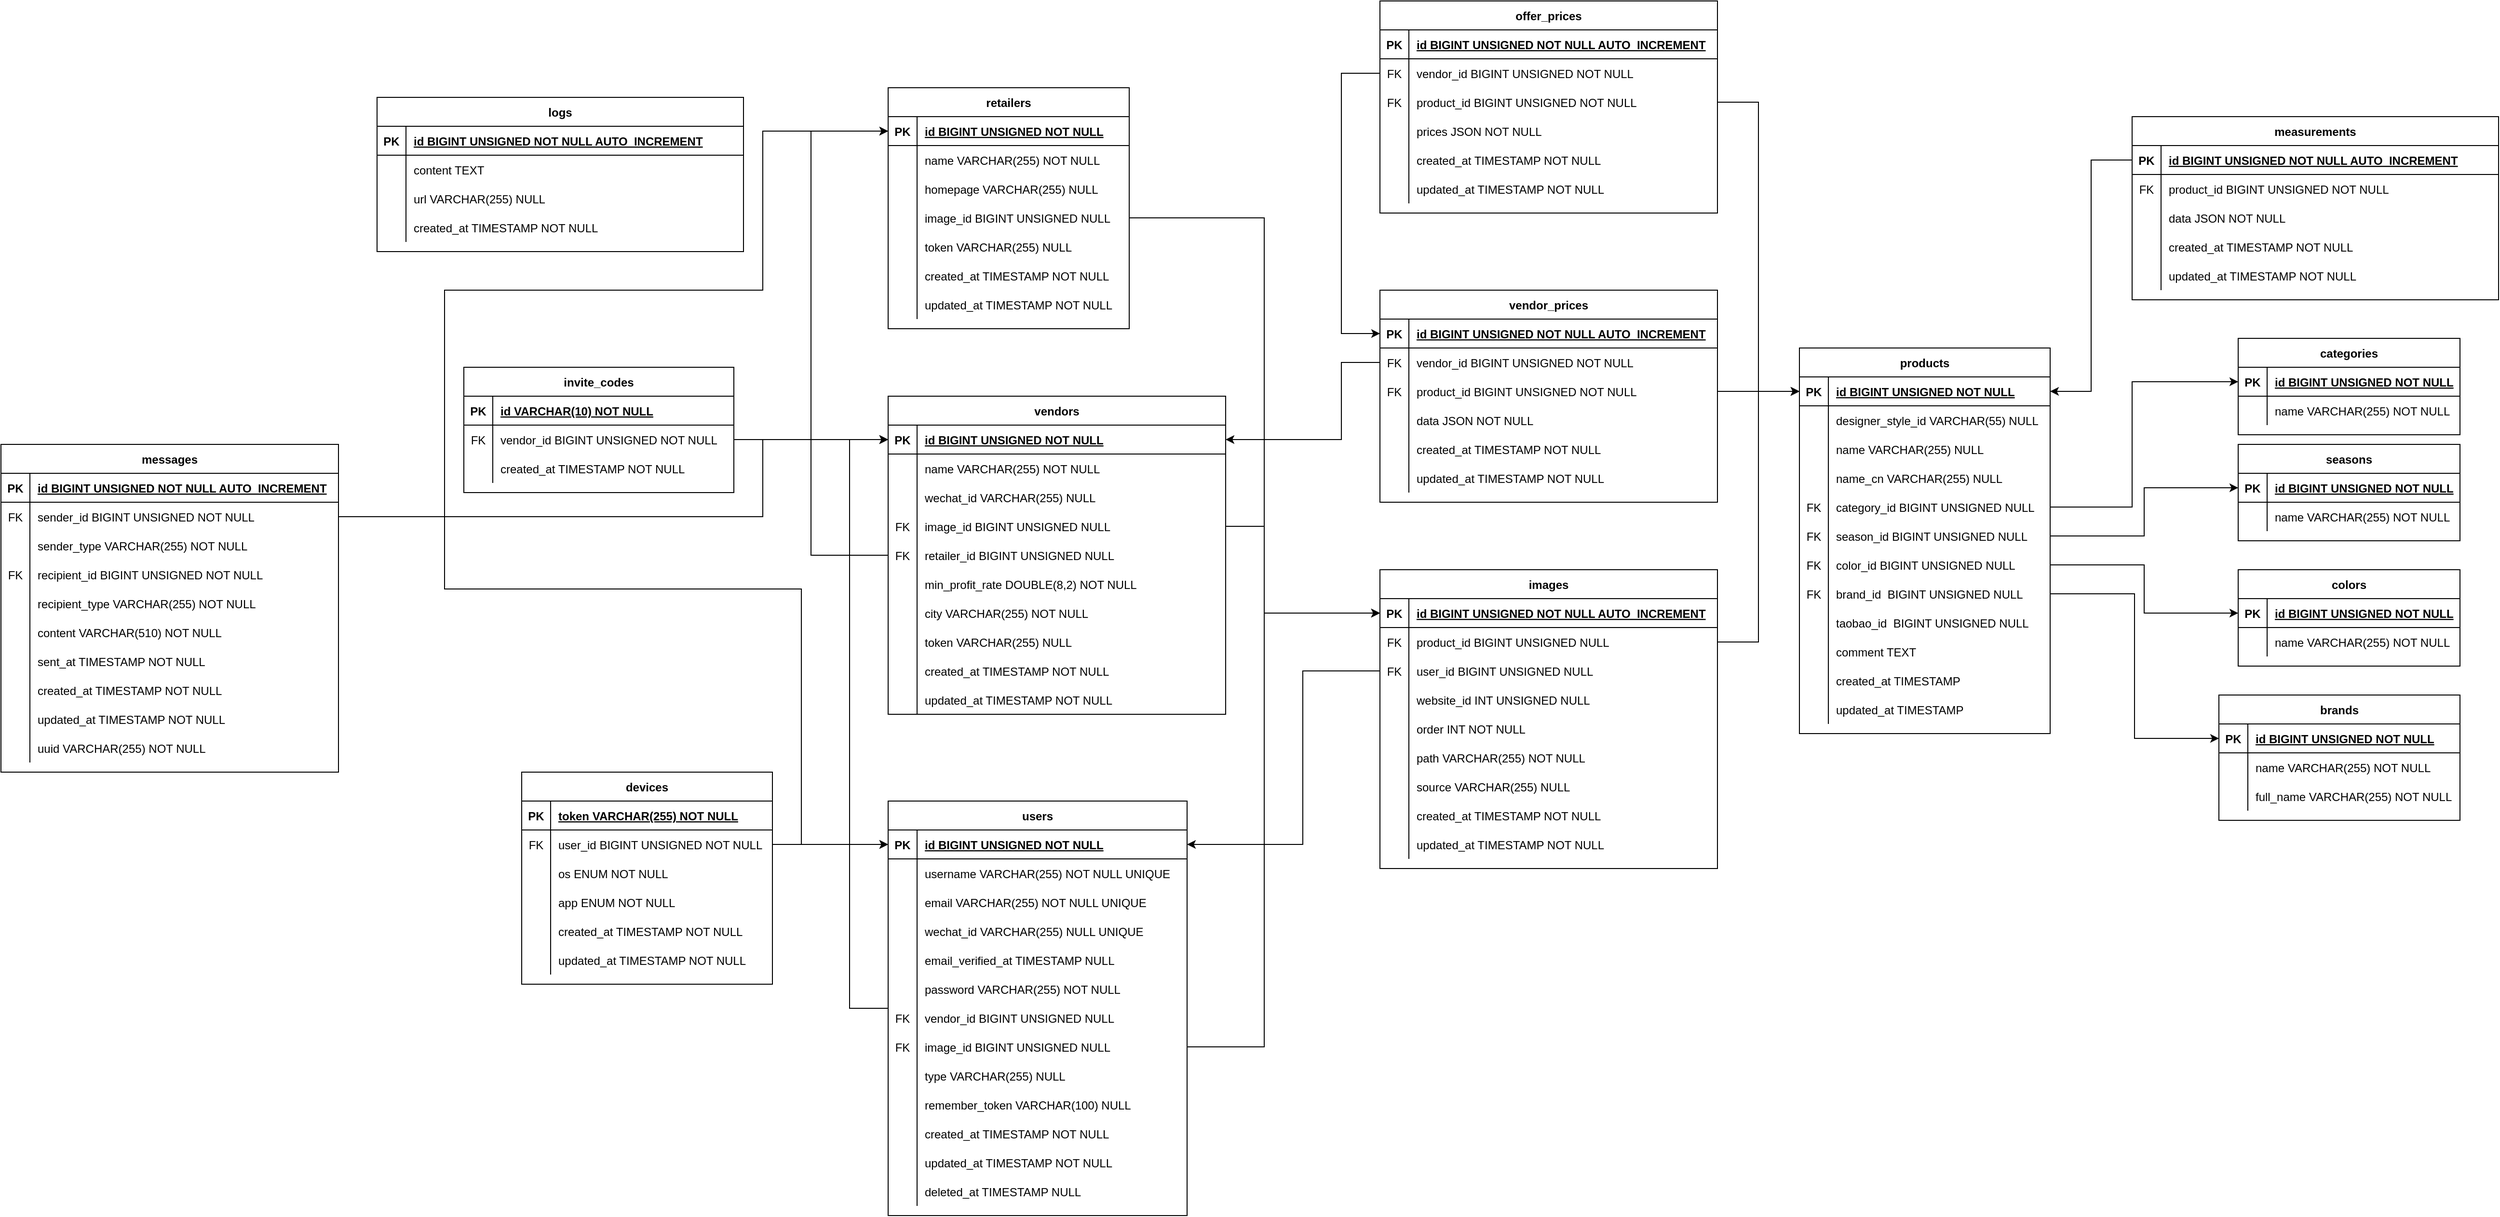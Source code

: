 <mxfile version="13.7.5" type="device"><diagram id="R2lEEEUBdFMjLlhIrx00" name="Page-1"><mxGraphModel dx="3160" dy="2631" grid="1" gridSize="10" guides="1" tooltips="1" connect="1" arrows="1" fold="1" page="1" pageScale="1" pageWidth="850" pageHeight="1100" math="0" shadow="0" extFonts="Permanent Marker^https://fonts.googleapis.com/css?family=Permanent+Marker"><root><mxCell id="0"/><mxCell id="1" parent="0"/><mxCell id="ltWKkgJ1SH4hzloOepqc-1" value="products" style="shape=table;startSize=30;container=1;collapsible=1;childLayout=tableLayout;fixedRows=1;rowLines=0;fontStyle=1;align=center;resizeLast=1;" parent="1" vertex="1"><mxGeometry x="295" y="350" width="260" height="400" as="geometry"/></mxCell><mxCell id="ltWKkgJ1SH4hzloOepqc-2" value="" style="shape=partialRectangle;collapsible=0;dropTarget=0;pointerEvents=0;fillColor=none;top=0;left=0;bottom=1;right=0;points=[[0,0.5],[1,0.5]];portConstraint=eastwest;" parent="ltWKkgJ1SH4hzloOepqc-1" vertex="1"><mxGeometry y="30" width="260" height="30" as="geometry"/></mxCell><mxCell id="ltWKkgJ1SH4hzloOepqc-3" value="PK" style="shape=partialRectangle;connectable=0;fillColor=none;top=0;left=0;bottom=0;right=0;fontStyle=1;overflow=hidden;" parent="ltWKkgJ1SH4hzloOepqc-2" vertex="1"><mxGeometry width="30" height="30" as="geometry"/></mxCell><mxCell id="ltWKkgJ1SH4hzloOepqc-4" value="id BIGINT UNSIGNED NOT NULL" style="shape=partialRectangle;connectable=0;fillColor=none;top=0;left=0;bottom=0;right=0;align=left;spacingLeft=6;fontStyle=5;overflow=hidden;" parent="ltWKkgJ1SH4hzloOepqc-2" vertex="1"><mxGeometry x="30" width="230" height="30" as="geometry"/></mxCell><mxCell id="ltWKkgJ1SH4hzloOepqc-5" value="" style="shape=partialRectangle;collapsible=0;dropTarget=0;pointerEvents=0;fillColor=none;top=0;left=0;bottom=0;right=0;points=[[0,0.5],[1,0.5]];portConstraint=eastwest;" parent="ltWKkgJ1SH4hzloOepqc-1" vertex="1"><mxGeometry y="60" width="260" height="30" as="geometry"/></mxCell><mxCell id="ltWKkgJ1SH4hzloOepqc-6" value="" style="shape=partialRectangle;connectable=0;fillColor=none;top=0;left=0;bottom=0;right=0;editable=1;overflow=hidden;" parent="ltWKkgJ1SH4hzloOepqc-5" vertex="1"><mxGeometry width="30" height="30" as="geometry"/></mxCell><mxCell id="ltWKkgJ1SH4hzloOepqc-7" value="designer_style_id VARCHAR(55) NULL" style="shape=partialRectangle;connectable=0;fillColor=none;top=0;left=0;bottom=0;right=0;align=left;spacingLeft=6;overflow=hidden;" parent="ltWKkgJ1SH4hzloOepqc-5" vertex="1"><mxGeometry x="30" width="230" height="30" as="geometry"/></mxCell><mxCell id="ltWKkgJ1SH4hzloOepqc-8" value="" style="shape=partialRectangle;collapsible=0;dropTarget=0;pointerEvents=0;fillColor=none;top=0;left=0;bottom=0;right=0;points=[[0,0.5],[1,0.5]];portConstraint=eastwest;" parent="ltWKkgJ1SH4hzloOepqc-1" vertex="1"><mxGeometry y="90" width="260" height="30" as="geometry"/></mxCell><mxCell id="ltWKkgJ1SH4hzloOepqc-9" value="" style="shape=partialRectangle;connectable=0;fillColor=none;top=0;left=0;bottom=0;right=0;editable=1;overflow=hidden;" parent="ltWKkgJ1SH4hzloOepqc-8" vertex="1"><mxGeometry width="30" height="30" as="geometry"/></mxCell><mxCell id="ltWKkgJ1SH4hzloOepqc-10" value="name VARCHAR(255) NULL" style="shape=partialRectangle;connectable=0;fillColor=none;top=0;left=0;bottom=0;right=0;align=left;spacingLeft=6;overflow=hidden;" parent="ltWKkgJ1SH4hzloOepqc-8" vertex="1"><mxGeometry x="30" width="230" height="30" as="geometry"/></mxCell><mxCell id="ltWKkgJ1SH4hzloOepqc-11" value="" style="shape=partialRectangle;collapsible=0;dropTarget=0;pointerEvents=0;fillColor=none;top=0;left=0;bottom=0;right=0;points=[[0,0.5],[1,0.5]];portConstraint=eastwest;" parent="ltWKkgJ1SH4hzloOepqc-1" vertex="1"><mxGeometry y="120" width="260" height="30" as="geometry"/></mxCell><mxCell id="ltWKkgJ1SH4hzloOepqc-12" value="" style="shape=partialRectangle;connectable=0;fillColor=none;top=0;left=0;bottom=0;right=0;editable=1;overflow=hidden;" parent="ltWKkgJ1SH4hzloOepqc-11" vertex="1"><mxGeometry width="30" height="30" as="geometry"/></mxCell><mxCell id="ltWKkgJ1SH4hzloOepqc-13" value="name_cn VARCHAR(255) NULL" style="shape=partialRectangle;connectable=0;fillColor=none;top=0;left=0;bottom=0;right=0;align=left;spacingLeft=6;overflow=hidden;" parent="ltWKkgJ1SH4hzloOepqc-11" vertex="1"><mxGeometry x="30" width="230" height="30" as="geometry"/></mxCell><mxCell id="ltWKkgJ1SH4hzloOepqc-16" value="" style="shape=partialRectangle;collapsible=0;dropTarget=0;pointerEvents=0;fillColor=none;top=0;left=0;bottom=0;right=0;points=[[0,0.5],[1,0.5]];portConstraint=eastwest;" parent="ltWKkgJ1SH4hzloOepqc-1" vertex="1"><mxGeometry y="150" width="260" height="30" as="geometry"/></mxCell><mxCell id="ltWKkgJ1SH4hzloOepqc-17" value="FK" style="shape=partialRectangle;connectable=0;fillColor=none;top=0;left=0;bottom=0;right=0;editable=1;overflow=hidden;" parent="ltWKkgJ1SH4hzloOepqc-16" vertex="1"><mxGeometry width="30" height="30" as="geometry"/></mxCell><mxCell id="ltWKkgJ1SH4hzloOepqc-18" value="category_id BIGINT UNSIGNED NULL" style="shape=partialRectangle;connectable=0;fillColor=none;top=0;left=0;bottom=0;right=0;align=left;spacingLeft=6;overflow=hidden;" parent="ltWKkgJ1SH4hzloOepqc-16" vertex="1"><mxGeometry x="30" width="230" height="30" as="geometry"/></mxCell><mxCell id="ltWKkgJ1SH4hzloOepqc-19" value="" style="shape=partialRectangle;collapsible=0;dropTarget=0;pointerEvents=0;fillColor=none;top=0;left=0;bottom=0;right=0;points=[[0,0.5],[1,0.5]];portConstraint=eastwest;" parent="ltWKkgJ1SH4hzloOepqc-1" vertex="1"><mxGeometry y="180" width="260" height="30" as="geometry"/></mxCell><mxCell id="ltWKkgJ1SH4hzloOepqc-20" value="FK" style="shape=partialRectangle;connectable=0;fillColor=none;top=0;left=0;bottom=0;right=0;editable=1;overflow=hidden;" parent="ltWKkgJ1SH4hzloOepqc-19" vertex="1"><mxGeometry width="30" height="30" as="geometry"/></mxCell><mxCell id="ltWKkgJ1SH4hzloOepqc-21" value="season_id BIGINT UNSIGNED NULL" style="shape=partialRectangle;connectable=0;fillColor=none;top=0;left=0;bottom=0;right=0;align=left;spacingLeft=6;overflow=hidden;" parent="ltWKkgJ1SH4hzloOepqc-19" vertex="1"><mxGeometry x="30" width="230" height="30" as="geometry"/></mxCell><mxCell id="ltWKkgJ1SH4hzloOepqc-22" value="" style="shape=partialRectangle;collapsible=0;dropTarget=0;pointerEvents=0;fillColor=none;top=0;left=0;bottom=0;right=0;points=[[0,0.5],[1,0.5]];portConstraint=eastwest;" parent="ltWKkgJ1SH4hzloOepqc-1" vertex="1"><mxGeometry y="210" width="260" height="30" as="geometry"/></mxCell><mxCell id="ltWKkgJ1SH4hzloOepqc-23" value="FK" style="shape=partialRectangle;connectable=0;fillColor=none;top=0;left=0;bottom=0;right=0;editable=1;overflow=hidden;" parent="ltWKkgJ1SH4hzloOepqc-22" vertex="1"><mxGeometry width="30" height="30" as="geometry"/></mxCell><mxCell id="ltWKkgJ1SH4hzloOepqc-24" value="color_id BIGINT UNSIGNED NULL" style="shape=partialRectangle;connectable=0;fillColor=none;top=0;left=0;bottom=0;right=0;align=left;spacingLeft=6;overflow=hidden;" parent="ltWKkgJ1SH4hzloOepqc-22" vertex="1"><mxGeometry x="30" width="230" height="30" as="geometry"/></mxCell><mxCell id="ltWKkgJ1SH4hzloOepqc-25" value="" style="shape=partialRectangle;collapsible=0;dropTarget=0;pointerEvents=0;fillColor=none;top=0;left=0;bottom=0;right=0;points=[[0,0.5],[1,0.5]];portConstraint=eastwest;" parent="ltWKkgJ1SH4hzloOepqc-1" vertex="1"><mxGeometry y="240" width="260" height="30" as="geometry"/></mxCell><mxCell id="ltWKkgJ1SH4hzloOepqc-26" value="FK" style="shape=partialRectangle;connectable=0;fillColor=none;top=0;left=0;bottom=0;right=0;editable=1;overflow=hidden;" parent="ltWKkgJ1SH4hzloOepqc-25" vertex="1"><mxGeometry width="30" height="30" as="geometry"/></mxCell><mxCell id="ltWKkgJ1SH4hzloOepqc-27" value="brand_id  BIGINT UNSIGNED NULL" style="shape=partialRectangle;connectable=0;fillColor=none;top=0;left=0;bottom=0;right=0;align=left;spacingLeft=6;overflow=hidden;" parent="ltWKkgJ1SH4hzloOepqc-25" vertex="1"><mxGeometry x="30" width="230" height="30" as="geometry"/></mxCell><mxCell id="ltWKkgJ1SH4hzloOepqc-28" value="" style="shape=partialRectangle;collapsible=0;dropTarget=0;pointerEvents=0;fillColor=none;top=0;left=0;bottom=0;right=0;points=[[0,0.5],[1,0.5]];portConstraint=eastwest;" parent="ltWKkgJ1SH4hzloOepqc-1" vertex="1"><mxGeometry y="270" width="260" height="30" as="geometry"/></mxCell><mxCell id="ltWKkgJ1SH4hzloOepqc-29" value="" style="shape=partialRectangle;connectable=0;fillColor=none;top=0;left=0;bottom=0;right=0;editable=1;overflow=hidden;" parent="ltWKkgJ1SH4hzloOepqc-28" vertex="1"><mxGeometry width="30" height="30" as="geometry"/></mxCell><mxCell id="ltWKkgJ1SH4hzloOepqc-30" value="taobao_id  BIGINT UNSIGNED NULL" style="shape=partialRectangle;connectable=0;fillColor=none;top=0;left=0;bottom=0;right=0;align=left;spacingLeft=6;overflow=hidden;" parent="ltWKkgJ1SH4hzloOepqc-28" vertex="1"><mxGeometry x="30" width="230" height="30" as="geometry"/></mxCell><mxCell id="ltWKkgJ1SH4hzloOepqc-31" value="" style="shape=partialRectangle;collapsible=0;dropTarget=0;pointerEvents=0;fillColor=none;top=0;left=0;bottom=0;right=0;points=[[0,0.5],[1,0.5]];portConstraint=eastwest;" parent="ltWKkgJ1SH4hzloOepqc-1" vertex="1"><mxGeometry y="300" width="260" height="30" as="geometry"/></mxCell><mxCell id="ltWKkgJ1SH4hzloOepqc-32" value="" style="shape=partialRectangle;connectable=0;fillColor=none;top=0;left=0;bottom=0;right=0;editable=1;overflow=hidden;" parent="ltWKkgJ1SH4hzloOepqc-31" vertex="1"><mxGeometry width="30" height="30" as="geometry"/></mxCell><mxCell id="ltWKkgJ1SH4hzloOepqc-33" value="comment TEXT" style="shape=partialRectangle;connectable=0;fillColor=none;top=0;left=0;bottom=0;right=0;align=left;spacingLeft=6;overflow=hidden;" parent="ltWKkgJ1SH4hzloOepqc-31" vertex="1"><mxGeometry x="30" width="230" height="30" as="geometry"/></mxCell><mxCell id="ltWKkgJ1SH4hzloOepqc-34" value="" style="shape=partialRectangle;collapsible=0;dropTarget=0;pointerEvents=0;fillColor=none;top=0;left=0;bottom=0;right=0;points=[[0,0.5],[1,0.5]];portConstraint=eastwest;" parent="ltWKkgJ1SH4hzloOepqc-1" vertex="1"><mxGeometry y="330" width="260" height="30" as="geometry"/></mxCell><mxCell id="ltWKkgJ1SH4hzloOepqc-35" value="" style="shape=partialRectangle;connectable=0;fillColor=none;top=0;left=0;bottom=0;right=0;editable=1;overflow=hidden;" parent="ltWKkgJ1SH4hzloOepqc-34" vertex="1"><mxGeometry width="30" height="30" as="geometry"/></mxCell><mxCell id="ltWKkgJ1SH4hzloOepqc-36" value="created_at TIMESTAMP" style="shape=partialRectangle;connectable=0;fillColor=none;top=0;left=0;bottom=0;right=0;align=left;spacingLeft=6;overflow=hidden;" parent="ltWKkgJ1SH4hzloOepqc-34" vertex="1"><mxGeometry x="30" width="230" height="30" as="geometry"/></mxCell><mxCell id="ltWKkgJ1SH4hzloOepqc-37" value="" style="shape=partialRectangle;collapsible=0;dropTarget=0;pointerEvents=0;fillColor=none;top=0;left=0;bottom=0;right=0;points=[[0,0.5],[1,0.5]];portConstraint=eastwest;" parent="ltWKkgJ1SH4hzloOepqc-1" vertex="1"><mxGeometry y="360" width="260" height="30" as="geometry"/></mxCell><mxCell id="ltWKkgJ1SH4hzloOepqc-38" value="" style="shape=partialRectangle;connectable=0;fillColor=none;top=0;left=0;bottom=0;right=0;editable=1;overflow=hidden;" parent="ltWKkgJ1SH4hzloOepqc-37" vertex="1"><mxGeometry width="30" height="30" as="geometry"/></mxCell><mxCell id="ltWKkgJ1SH4hzloOepqc-39" value="updated_at TIMESTAMP" style="shape=partialRectangle;connectable=0;fillColor=none;top=0;left=0;bottom=0;right=0;align=left;spacingLeft=6;overflow=hidden;" parent="ltWKkgJ1SH4hzloOepqc-37" vertex="1"><mxGeometry x="30" width="230" height="30" as="geometry"/></mxCell><mxCell id="GXU0b7FPw-nRIcHHxINe-14" style="edgeStyle=orthogonalEdgeStyle;rounded=0;orthogonalLoop=1;jettySize=auto;html=1;" parent="1" source="ltWKkgJ1SH4hzloOepqc-146" target="ltWKkgJ1SH4hzloOepqc-2" edge="1"><mxGeometry relative="1" as="geometry"/></mxCell><mxCell id="OXfF37M2iqiGum-DP50p-73" style="edgeStyle=orthogonalEdgeStyle;rounded=0;orthogonalLoop=1;jettySize=auto;html=1;" parent="1" source="OXfF37M2iqiGum-DP50p-45" target="ltWKkgJ1SH4hzloOepqc-2" edge="1"><mxGeometry relative="1" as="geometry"/></mxCell><mxCell id="SM6Xfx6kCUm8h7SXjq6o-63" style="edgeStyle=orthogonalEdgeStyle;rounded=0;orthogonalLoop=1;jettySize=auto;html=1;" edge="1" parent="1" source="ltWKkgJ1SH4hzloOepqc-143" target="OXfF37M2iqiGum-DP50p-6"><mxGeometry relative="1" as="geometry"><Array as="points"><mxPoint x="-180" y="365"/><mxPoint x="-180" y="445"/></Array></mxGeometry></mxCell><mxCell id="OXfF37M2iqiGum-DP50p-41" value="images" style="shape=table;startSize=30;container=1;collapsible=1;childLayout=tableLayout;fixedRows=1;rowLines=0;fontStyle=1;align=center;resizeLast=1;" parent="1" vertex="1"><mxGeometry x="-140" y="580" width="350" height="310" as="geometry"/></mxCell><mxCell id="OXfF37M2iqiGum-DP50p-42" value="" style="shape=partialRectangle;collapsible=0;dropTarget=0;pointerEvents=0;fillColor=none;top=0;left=0;bottom=1;right=0;points=[[0,0.5],[1,0.5]];portConstraint=eastwest;" parent="OXfF37M2iqiGum-DP50p-41" vertex="1"><mxGeometry y="30" width="350" height="30" as="geometry"/></mxCell><mxCell id="OXfF37M2iqiGum-DP50p-43" value="PK" style="shape=partialRectangle;connectable=0;fillColor=none;top=0;left=0;bottom=0;right=0;fontStyle=1;overflow=hidden;" parent="OXfF37M2iqiGum-DP50p-42" vertex="1"><mxGeometry width="30" height="30" as="geometry"/></mxCell><mxCell id="OXfF37M2iqiGum-DP50p-44" value="id BIGINT UNSIGNED NOT NULL AUTO_INCREMENT" style="shape=partialRectangle;connectable=0;fillColor=none;top=0;left=0;bottom=0;right=0;align=left;spacingLeft=6;fontStyle=5;overflow=hidden;" parent="OXfF37M2iqiGum-DP50p-42" vertex="1"><mxGeometry x="30" width="320" height="30" as="geometry"/></mxCell><mxCell id="OXfF37M2iqiGum-DP50p-45" value="" style="shape=partialRectangle;collapsible=0;dropTarget=0;pointerEvents=0;fillColor=none;top=0;left=0;bottom=0;right=0;points=[[0,0.5],[1,0.5]];portConstraint=eastwest;" parent="OXfF37M2iqiGum-DP50p-41" vertex="1"><mxGeometry y="60" width="350" height="30" as="geometry"/></mxCell><mxCell id="OXfF37M2iqiGum-DP50p-46" value="FK" style="shape=partialRectangle;connectable=0;fillColor=none;top=0;left=0;bottom=0;right=0;editable=1;overflow=hidden;" parent="OXfF37M2iqiGum-DP50p-45" vertex="1"><mxGeometry width="30" height="30" as="geometry"/></mxCell><mxCell id="OXfF37M2iqiGum-DP50p-47" value="product_id BIGINT UNSIGNED NULL" style="shape=partialRectangle;connectable=0;fillColor=none;top=0;left=0;bottom=0;right=0;align=left;spacingLeft=6;overflow=hidden;" parent="OXfF37M2iqiGum-DP50p-45" vertex="1"><mxGeometry x="30" width="320" height="30" as="geometry"/></mxCell><mxCell id="OXfF37M2iqiGum-DP50p-48" value="" style="shape=partialRectangle;collapsible=0;dropTarget=0;pointerEvents=0;fillColor=none;top=0;left=0;bottom=0;right=0;points=[[0,0.5],[1,0.5]];portConstraint=eastwest;" parent="OXfF37M2iqiGum-DP50p-41" vertex="1"><mxGeometry y="90" width="350" height="30" as="geometry"/></mxCell><mxCell id="OXfF37M2iqiGum-DP50p-49" value="FK" style="shape=partialRectangle;connectable=0;fillColor=none;top=0;left=0;bottom=0;right=0;editable=1;overflow=hidden;" parent="OXfF37M2iqiGum-DP50p-48" vertex="1"><mxGeometry width="30" height="30" as="geometry"/></mxCell><mxCell id="OXfF37M2iqiGum-DP50p-50" value="user_id BIGINT UNSIGNED NULL" style="shape=partialRectangle;connectable=0;fillColor=none;top=0;left=0;bottom=0;right=0;align=left;spacingLeft=6;overflow=hidden;" parent="OXfF37M2iqiGum-DP50p-48" vertex="1"><mxGeometry x="30" width="320" height="30" as="geometry"/></mxCell><mxCell id="OXfF37M2iqiGum-DP50p-51" value="" style="shape=partialRectangle;collapsible=0;dropTarget=0;pointerEvents=0;fillColor=none;top=0;left=0;bottom=0;right=0;points=[[0,0.5],[1,0.5]];portConstraint=eastwest;" parent="OXfF37M2iqiGum-DP50p-41" vertex="1"><mxGeometry y="120" width="350" height="30" as="geometry"/></mxCell><mxCell id="OXfF37M2iqiGum-DP50p-52" value="" style="shape=partialRectangle;connectable=0;fillColor=none;top=0;left=0;bottom=0;right=0;editable=1;overflow=hidden;" parent="OXfF37M2iqiGum-DP50p-51" vertex="1"><mxGeometry width="30" height="30" as="geometry"/></mxCell><mxCell id="OXfF37M2iqiGum-DP50p-53" value="website_id INT UNSIGNED NULL" style="shape=partialRectangle;connectable=0;fillColor=none;top=0;left=0;bottom=0;right=0;align=left;spacingLeft=6;overflow=hidden;" parent="OXfF37M2iqiGum-DP50p-51" vertex="1"><mxGeometry x="30" width="320" height="30" as="geometry"/></mxCell><mxCell id="OXfF37M2iqiGum-DP50p-54" value="" style="shape=partialRectangle;collapsible=0;dropTarget=0;pointerEvents=0;fillColor=none;top=0;left=0;bottom=0;right=0;points=[[0,0.5],[1,0.5]];portConstraint=eastwest;" parent="OXfF37M2iqiGum-DP50p-41" vertex="1"><mxGeometry y="150" width="350" height="30" as="geometry"/></mxCell><mxCell id="OXfF37M2iqiGum-DP50p-55" value="" style="shape=partialRectangle;connectable=0;fillColor=none;top=0;left=0;bottom=0;right=0;editable=1;overflow=hidden;" parent="OXfF37M2iqiGum-DP50p-54" vertex="1"><mxGeometry width="30" height="30" as="geometry"/></mxCell><mxCell id="OXfF37M2iqiGum-DP50p-56" value="order INT NOT NULL" style="shape=partialRectangle;connectable=0;fillColor=none;top=0;left=0;bottom=0;right=0;align=left;spacingLeft=6;overflow=hidden;" parent="OXfF37M2iqiGum-DP50p-54" vertex="1"><mxGeometry x="30" width="320" height="30" as="geometry"/></mxCell><mxCell id="OXfF37M2iqiGum-DP50p-57" value="" style="shape=partialRectangle;collapsible=0;dropTarget=0;pointerEvents=0;fillColor=none;top=0;left=0;bottom=0;right=0;points=[[0,0.5],[1,0.5]];portConstraint=eastwest;" parent="OXfF37M2iqiGum-DP50p-41" vertex="1"><mxGeometry y="180" width="350" height="30" as="geometry"/></mxCell><mxCell id="OXfF37M2iqiGum-DP50p-58" value="" style="shape=partialRectangle;connectable=0;fillColor=none;top=0;left=0;bottom=0;right=0;editable=1;overflow=hidden;" parent="OXfF37M2iqiGum-DP50p-57" vertex="1"><mxGeometry width="30" height="30" as="geometry"/></mxCell><mxCell id="OXfF37M2iqiGum-DP50p-59" value="path VARCHAR(255) NOT NULL" style="shape=partialRectangle;connectable=0;fillColor=none;top=0;left=0;bottom=0;right=0;align=left;spacingLeft=6;overflow=hidden;" parent="OXfF37M2iqiGum-DP50p-57" vertex="1"><mxGeometry x="30" width="320" height="30" as="geometry"/></mxCell><mxCell id="OXfF37M2iqiGum-DP50p-60" value="" style="shape=partialRectangle;collapsible=0;dropTarget=0;pointerEvents=0;fillColor=none;top=0;left=0;bottom=0;right=0;points=[[0,0.5],[1,0.5]];portConstraint=eastwest;" parent="OXfF37M2iqiGum-DP50p-41" vertex="1"><mxGeometry y="210" width="350" height="30" as="geometry"/></mxCell><mxCell id="OXfF37M2iqiGum-DP50p-61" value="" style="shape=partialRectangle;connectable=0;fillColor=none;top=0;left=0;bottom=0;right=0;editable=1;overflow=hidden;" parent="OXfF37M2iqiGum-DP50p-60" vertex="1"><mxGeometry width="30" height="30" as="geometry"/></mxCell><mxCell id="OXfF37M2iqiGum-DP50p-62" value="source VARCHAR(255) NULL" style="shape=partialRectangle;connectable=0;fillColor=none;top=0;left=0;bottom=0;right=0;align=left;spacingLeft=6;overflow=hidden;" parent="OXfF37M2iqiGum-DP50p-60" vertex="1"><mxGeometry x="30" width="320" height="30" as="geometry"/></mxCell><mxCell id="OXfF37M2iqiGum-DP50p-66" value="" style="shape=partialRectangle;collapsible=0;dropTarget=0;pointerEvents=0;fillColor=none;top=0;left=0;bottom=0;right=0;points=[[0,0.5],[1,0.5]];portConstraint=eastwest;" parent="OXfF37M2iqiGum-DP50p-41" vertex="1"><mxGeometry y="240" width="350" height="30" as="geometry"/></mxCell><mxCell id="OXfF37M2iqiGum-DP50p-67" value="" style="shape=partialRectangle;connectable=0;fillColor=none;top=0;left=0;bottom=0;right=0;editable=1;overflow=hidden;" parent="OXfF37M2iqiGum-DP50p-66" vertex="1"><mxGeometry width="30" height="30" as="geometry"/></mxCell><mxCell id="OXfF37M2iqiGum-DP50p-68" value="created_at TIMESTAMP NOT NULL" style="shape=partialRectangle;connectable=0;fillColor=none;top=0;left=0;bottom=0;right=0;align=left;spacingLeft=6;overflow=hidden;" parent="OXfF37M2iqiGum-DP50p-66" vertex="1"><mxGeometry x="30" width="320" height="30" as="geometry"/></mxCell><mxCell id="OXfF37M2iqiGum-DP50p-69" value="" style="shape=partialRectangle;collapsible=0;dropTarget=0;pointerEvents=0;fillColor=none;top=0;left=0;bottom=0;right=0;points=[[0,0.5],[1,0.5]];portConstraint=eastwest;" parent="OXfF37M2iqiGum-DP50p-41" vertex="1"><mxGeometry y="270" width="350" height="30" as="geometry"/></mxCell><mxCell id="OXfF37M2iqiGum-DP50p-70" value="" style="shape=partialRectangle;connectable=0;fillColor=none;top=0;left=0;bottom=0;right=0;editable=1;overflow=hidden;" parent="OXfF37M2iqiGum-DP50p-69" vertex="1"><mxGeometry width="30" height="30" as="geometry"/></mxCell><mxCell id="OXfF37M2iqiGum-DP50p-71" value="updated_at TIMESTAMP NOT NULL" style="shape=partialRectangle;connectable=0;fillColor=none;top=0;left=0;bottom=0;right=0;align=left;spacingLeft=6;overflow=hidden;" parent="OXfF37M2iqiGum-DP50p-69" vertex="1"><mxGeometry x="30" width="320" height="30" as="geometry"/></mxCell><mxCell id="SM6Xfx6kCUm8h7SXjq6o-64" style="edgeStyle=orthogonalEdgeStyle;rounded=0;orthogonalLoop=1;jettySize=auto;html=1;" edge="1" parent="1" source="OXfF37M2iqiGum-DP50p-141" target="OXfF37M2iqiGum-DP50p-6"><mxGeometry relative="1" as="geometry"><Array as="points"><mxPoint x="-690" y="1035"/><mxPoint x="-690" y="445"/></Array></mxGeometry></mxCell><mxCell id="SM6Xfx6kCUm8h7SXjq6o-67" style="edgeStyle=orthogonalEdgeStyle;rounded=0;orthogonalLoop=1;jettySize=auto;html=1;" edge="1" parent="1" source="SM6Xfx6kCUm8h7SXjq6o-43" target="OXfF37M2iqiGum-DP50p-42"><mxGeometry relative="1" as="geometry"><Array as="points"><mxPoint x="-260" y="215"/><mxPoint x="-260" y="625"/></Array></mxGeometry></mxCell><mxCell id="OXfF37M2iqiGum-DP50p-5" value="vendors" style="shape=table;startSize=30;container=1;collapsible=1;childLayout=tableLayout;fixedRows=1;rowLines=0;fontStyle=1;align=center;resizeLast=1;" parent="1" vertex="1"><mxGeometry x="-650" y="400" width="350" height="330" as="geometry"/></mxCell><mxCell id="OXfF37M2iqiGum-DP50p-6" value="" style="shape=partialRectangle;collapsible=0;dropTarget=0;pointerEvents=0;fillColor=none;top=0;left=0;bottom=1;right=0;points=[[0,0.5],[1,0.5]];portConstraint=eastwest;" parent="OXfF37M2iqiGum-DP50p-5" vertex="1"><mxGeometry y="30" width="350" height="30" as="geometry"/></mxCell><mxCell id="OXfF37M2iqiGum-DP50p-7" value="PK" style="shape=partialRectangle;connectable=0;fillColor=none;top=0;left=0;bottom=0;right=0;fontStyle=1;overflow=hidden;" parent="OXfF37M2iqiGum-DP50p-6" vertex="1"><mxGeometry width="30" height="30" as="geometry"/></mxCell><mxCell id="OXfF37M2iqiGum-DP50p-8" value="id BIGINT UNSIGNED NOT NULL" style="shape=partialRectangle;connectable=0;fillColor=none;top=0;left=0;bottom=0;right=0;align=left;spacingLeft=6;fontStyle=5;overflow=hidden;" parent="OXfF37M2iqiGum-DP50p-6" vertex="1"><mxGeometry x="30" width="320" height="30" as="geometry"/></mxCell><mxCell id="OXfF37M2iqiGum-DP50p-9" value="" style="shape=partialRectangle;collapsible=0;dropTarget=0;pointerEvents=0;fillColor=none;top=0;left=0;bottom=0;right=0;points=[[0,0.5],[1,0.5]];portConstraint=eastwest;" parent="OXfF37M2iqiGum-DP50p-5" vertex="1"><mxGeometry y="60" width="350" height="30" as="geometry"/></mxCell><mxCell id="OXfF37M2iqiGum-DP50p-10" value="" style="shape=partialRectangle;connectable=0;fillColor=none;top=0;left=0;bottom=0;right=0;editable=1;overflow=hidden;" parent="OXfF37M2iqiGum-DP50p-9" vertex="1"><mxGeometry width="30" height="30" as="geometry"/></mxCell><mxCell id="OXfF37M2iqiGum-DP50p-11" value="name VARCHAR(255) NOT NULL" style="shape=partialRectangle;connectable=0;fillColor=none;top=0;left=0;bottom=0;right=0;align=left;spacingLeft=6;overflow=hidden;" parent="OXfF37M2iqiGum-DP50p-9" vertex="1"><mxGeometry x="30" width="320" height="30" as="geometry"/></mxCell><mxCell id="OXfF37M2iqiGum-DP50p-12" value="" style="shape=partialRectangle;collapsible=0;dropTarget=0;pointerEvents=0;fillColor=none;top=0;left=0;bottom=0;right=0;points=[[0,0.5],[1,0.5]];portConstraint=eastwest;" parent="OXfF37M2iqiGum-DP50p-5" vertex="1"><mxGeometry y="90" width="350" height="30" as="geometry"/></mxCell><mxCell id="OXfF37M2iqiGum-DP50p-13" value="" style="shape=partialRectangle;connectable=0;fillColor=none;top=0;left=0;bottom=0;right=0;editable=1;overflow=hidden;" parent="OXfF37M2iqiGum-DP50p-12" vertex="1"><mxGeometry width="30" height="30" as="geometry"/></mxCell><mxCell id="OXfF37M2iqiGum-DP50p-14" value="wechat_id VARCHAR(255) NULL" style="shape=partialRectangle;connectable=0;fillColor=none;top=0;left=0;bottom=0;right=0;align=left;spacingLeft=6;overflow=hidden;" parent="OXfF37M2iqiGum-DP50p-12" vertex="1"><mxGeometry x="30" width="320" height="30" as="geometry"/></mxCell><mxCell id="OXfF37M2iqiGum-DP50p-15" value="" style="shape=partialRectangle;collapsible=0;dropTarget=0;pointerEvents=0;fillColor=none;top=0;left=0;bottom=0;right=0;points=[[0,0.5],[1,0.5]];portConstraint=eastwest;" parent="OXfF37M2iqiGum-DP50p-5" vertex="1"><mxGeometry y="120" width="350" height="30" as="geometry"/></mxCell><mxCell id="OXfF37M2iqiGum-DP50p-16" value="FK" style="shape=partialRectangle;connectable=0;fillColor=none;top=0;left=0;bottom=0;right=0;editable=1;overflow=hidden;" parent="OXfF37M2iqiGum-DP50p-15" vertex="1"><mxGeometry width="30" height="30" as="geometry"/></mxCell><mxCell id="OXfF37M2iqiGum-DP50p-17" value="image_id BIGINT UNSIGNED NULL" style="shape=partialRectangle;connectable=0;fillColor=none;top=0;left=0;bottom=0;right=0;align=left;spacingLeft=6;overflow=hidden;" parent="OXfF37M2iqiGum-DP50p-15" vertex="1"><mxGeometry x="30" width="320" height="30" as="geometry"/></mxCell><mxCell id="OXfF37M2iqiGum-DP50p-18" value="" style="shape=partialRectangle;collapsible=0;dropTarget=0;pointerEvents=0;fillColor=none;top=0;left=0;bottom=0;right=0;points=[[0,0.5],[1,0.5]];portConstraint=eastwest;" parent="OXfF37M2iqiGum-DP50p-5" vertex="1"><mxGeometry y="150" width="350" height="30" as="geometry"/></mxCell><mxCell id="OXfF37M2iqiGum-DP50p-19" value="FK" style="shape=partialRectangle;connectable=0;fillColor=none;top=0;left=0;bottom=0;right=0;editable=1;overflow=hidden;" parent="OXfF37M2iqiGum-DP50p-18" vertex="1"><mxGeometry width="30" height="30" as="geometry"/></mxCell><mxCell id="OXfF37M2iqiGum-DP50p-20" value="retailer_id BIGINT UNSIGNED NULL" style="shape=partialRectangle;connectable=0;fillColor=none;top=0;left=0;bottom=0;right=0;align=left;spacingLeft=6;overflow=hidden;" parent="OXfF37M2iqiGum-DP50p-18" vertex="1"><mxGeometry x="30" width="320" height="30" as="geometry"/></mxCell><mxCell id="OXfF37M2iqiGum-DP50p-25" value="" style="shape=partialRectangle;collapsible=0;dropTarget=0;pointerEvents=0;fillColor=none;top=0;left=0;bottom=0;right=0;points=[[0,0.5],[1,0.5]];portConstraint=eastwest;" parent="OXfF37M2iqiGum-DP50p-5" vertex="1"><mxGeometry y="180" width="350" height="30" as="geometry"/></mxCell><mxCell id="OXfF37M2iqiGum-DP50p-26" value="" style="shape=partialRectangle;connectable=0;fillColor=none;top=0;left=0;bottom=0;right=0;editable=1;overflow=hidden;" parent="OXfF37M2iqiGum-DP50p-25" vertex="1"><mxGeometry width="30" height="30" as="geometry"/></mxCell><mxCell id="OXfF37M2iqiGum-DP50p-27" value="min_profit_rate DOUBLE(8,2) NOT NULL" style="shape=partialRectangle;connectable=0;fillColor=none;top=0;left=0;bottom=0;right=0;align=left;spacingLeft=6;overflow=hidden;" parent="OXfF37M2iqiGum-DP50p-25" vertex="1"><mxGeometry x="30" width="320" height="30" as="geometry"/></mxCell><mxCell id="OXfF37M2iqiGum-DP50p-28" value="" style="shape=partialRectangle;collapsible=0;dropTarget=0;pointerEvents=0;fillColor=none;top=0;left=0;bottom=0;right=0;points=[[0,0.5],[1,0.5]];portConstraint=eastwest;" parent="OXfF37M2iqiGum-DP50p-5" vertex="1"><mxGeometry y="210" width="350" height="30" as="geometry"/></mxCell><mxCell id="OXfF37M2iqiGum-DP50p-29" value="" style="shape=partialRectangle;connectable=0;fillColor=none;top=0;left=0;bottom=0;right=0;editable=1;overflow=hidden;" parent="OXfF37M2iqiGum-DP50p-28" vertex="1"><mxGeometry width="30" height="30" as="geometry"/></mxCell><mxCell id="OXfF37M2iqiGum-DP50p-30" value="city VARCHAR(255) NOT NULL" style="shape=partialRectangle;connectable=0;fillColor=none;top=0;left=0;bottom=0;right=0;align=left;spacingLeft=6;overflow=hidden;" parent="OXfF37M2iqiGum-DP50p-28" vertex="1"><mxGeometry x="30" width="320" height="30" as="geometry"/></mxCell><mxCell id="OXfF37M2iqiGum-DP50p-31" value="" style="shape=partialRectangle;collapsible=0;dropTarget=0;pointerEvents=0;fillColor=none;top=0;left=0;bottom=0;right=0;points=[[0,0.5],[1,0.5]];portConstraint=eastwest;" parent="OXfF37M2iqiGum-DP50p-5" vertex="1"><mxGeometry y="240" width="350" height="30" as="geometry"/></mxCell><mxCell id="OXfF37M2iqiGum-DP50p-32" value="" style="shape=partialRectangle;connectable=0;fillColor=none;top=0;left=0;bottom=0;right=0;editable=1;overflow=hidden;" parent="OXfF37M2iqiGum-DP50p-31" vertex="1"><mxGeometry width="30" height="30" as="geometry"/></mxCell><mxCell id="OXfF37M2iqiGum-DP50p-33" value="token VARCHAR(255) NULL" style="shape=partialRectangle;connectable=0;fillColor=none;top=0;left=0;bottom=0;right=0;align=left;spacingLeft=6;overflow=hidden;" parent="OXfF37M2iqiGum-DP50p-31" vertex="1"><mxGeometry x="30" width="320" height="30" as="geometry"/></mxCell><mxCell id="OXfF37M2iqiGum-DP50p-21" value="" style="shape=partialRectangle;collapsible=0;dropTarget=0;pointerEvents=0;fillColor=none;top=0;left=0;bottom=0;right=0;points=[[0,0.5],[1,0.5]];portConstraint=eastwest;" parent="OXfF37M2iqiGum-DP50p-5" vertex="1"><mxGeometry y="270" width="350" height="30" as="geometry"/></mxCell><mxCell id="OXfF37M2iqiGum-DP50p-22" value="" style="shape=partialRectangle;connectable=0;fillColor=none;top=0;left=0;bottom=0;right=0;editable=1;overflow=hidden;" parent="OXfF37M2iqiGum-DP50p-21" vertex="1"><mxGeometry width="30" height="30" as="geometry"/></mxCell><mxCell id="OXfF37M2iqiGum-DP50p-23" value="created_at TIMESTAMP NOT NULL" style="shape=partialRectangle;connectable=0;fillColor=none;top=0;left=0;bottom=0;right=0;align=left;spacingLeft=6;overflow=hidden;" parent="OXfF37M2iqiGum-DP50p-21" vertex="1"><mxGeometry x="30" width="320" height="30" as="geometry"/></mxCell><mxCell id="OXfF37M2iqiGum-DP50p-35" value="" style="shape=partialRectangle;collapsible=0;dropTarget=0;pointerEvents=0;fillColor=none;top=0;left=0;bottom=0;right=0;points=[[0,0.5],[1,0.5]];portConstraint=eastwest;" parent="OXfF37M2iqiGum-DP50p-5" vertex="1"><mxGeometry y="300" width="350" height="30" as="geometry"/></mxCell><mxCell id="OXfF37M2iqiGum-DP50p-36" value="" style="shape=partialRectangle;connectable=0;fillColor=none;top=0;left=0;bottom=0;right=0;editable=1;overflow=hidden;" parent="OXfF37M2iqiGum-DP50p-35" vertex="1"><mxGeometry width="30" height="30" as="geometry"/></mxCell><mxCell id="OXfF37M2iqiGum-DP50p-37" value="updated_at TIMESTAMP NOT NULL" style="shape=partialRectangle;connectable=0;fillColor=none;top=0;left=0;bottom=0;right=0;align=left;spacingLeft=6;overflow=hidden;" parent="OXfF37M2iqiGum-DP50p-35" vertex="1"><mxGeometry x="30" width="320" height="30" as="geometry"/></mxCell><mxCell id="SM6Xfx6kCUm8h7SXjq6o-33" value="retailers" style="shape=table;startSize=30;container=1;collapsible=1;childLayout=tableLayout;fixedRows=1;rowLines=0;fontStyle=1;align=center;resizeLast=1;" vertex="1" parent="1"><mxGeometry x="-650" y="80" width="250" height="250" as="geometry"/></mxCell><mxCell id="SM6Xfx6kCUm8h7SXjq6o-34" value="" style="shape=partialRectangle;collapsible=0;dropTarget=0;pointerEvents=0;fillColor=none;top=0;left=0;bottom=1;right=0;points=[[0,0.5],[1,0.5]];portConstraint=eastwest;" vertex="1" parent="SM6Xfx6kCUm8h7SXjq6o-33"><mxGeometry y="30" width="250" height="30" as="geometry"/></mxCell><mxCell id="SM6Xfx6kCUm8h7SXjq6o-35" value="PK" style="shape=partialRectangle;connectable=0;fillColor=none;top=0;left=0;bottom=0;right=0;fontStyle=1;overflow=hidden;" vertex="1" parent="SM6Xfx6kCUm8h7SXjq6o-34"><mxGeometry width="30" height="30" as="geometry"/></mxCell><mxCell id="SM6Xfx6kCUm8h7SXjq6o-36" value="id BIGINT UNSIGNED NOT NULL" style="shape=partialRectangle;connectable=0;fillColor=none;top=0;left=0;bottom=0;right=0;align=left;spacingLeft=6;fontStyle=5;overflow=hidden;" vertex="1" parent="SM6Xfx6kCUm8h7SXjq6o-34"><mxGeometry x="30" width="220" height="30" as="geometry"/></mxCell><mxCell id="SM6Xfx6kCUm8h7SXjq6o-37" value="" style="shape=partialRectangle;collapsible=0;dropTarget=0;pointerEvents=0;fillColor=none;top=0;left=0;bottom=0;right=0;points=[[0,0.5],[1,0.5]];portConstraint=eastwest;" vertex="1" parent="SM6Xfx6kCUm8h7SXjq6o-33"><mxGeometry y="60" width="250" height="30" as="geometry"/></mxCell><mxCell id="SM6Xfx6kCUm8h7SXjq6o-38" value="" style="shape=partialRectangle;connectable=0;fillColor=none;top=0;left=0;bottom=0;right=0;editable=1;overflow=hidden;" vertex="1" parent="SM6Xfx6kCUm8h7SXjq6o-37"><mxGeometry width="30" height="30" as="geometry"/></mxCell><mxCell id="SM6Xfx6kCUm8h7SXjq6o-39" value="name VARCHAR(255) NOT NULL" style="shape=partialRectangle;connectable=0;fillColor=none;top=0;left=0;bottom=0;right=0;align=left;spacingLeft=6;overflow=hidden;" vertex="1" parent="SM6Xfx6kCUm8h7SXjq6o-37"><mxGeometry x="30" width="220" height="30" as="geometry"/></mxCell><mxCell id="SM6Xfx6kCUm8h7SXjq6o-40" value="" style="shape=partialRectangle;collapsible=0;dropTarget=0;pointerEvents=0;fillColor=none;top=0;left=0;bottom=0;right=0;points=[[0,0.5],[1,0.5]];portConstraint=eastwest;" vertex="1" parent="SM6Xfx6kCUm8h7SXjq6o-33"><mxGeometry y="90" width="250" height="30" as="geometry"/></mxCell><mxCell id="SM6Xfx6kCUm8h7SXjq6o-41" value="" style="shape=partialRectangle;connectable=0;fillColor=none;top=0;left=0;bottom=0;right=0;editable=1;overflow=hidden;" vertex="1" parent="SM6Xfx6kCUm8h7SXjq6o-40"><mxGeometry width="30" height="30" as="geometry"/></mxCell><mxCell id="SM6Xfx6kCUm8h7SXjq6o-42" value="homepage VARCHAR(255) NULL" style="shape=partialRectangle;connectable=0;fillColor=none;top=0;left=0;bottom=0;right=0;align=left;spacingLeft=6;overflow=hidden;" vertex="1" parent="SM6Xfx6kCUm8h7SXjq6o-40"><mxGeometry x="30" width="220" height="30" as="geometry"/></mxCell><mxCell id="SM6Xfx6kCUm8h7SXjq6o-43" value="" style="shape=partialRectangle;collapsible=0;dropTarget=0;pointerEvents=0;fillColor=none;top=0;left=0;bottom=0;right=0;points=[[0,0.5],[1,0.5]];portConstraint=eastwest;" vertex="1" parent="SM6Xfx6kCUm8h7SXjq6o-33"><mxGeometry y="120" width="250" height="30" as="geometry"/></mxCell><mxCell id="SM6Xfx6kCUm8h7SXjq6o-44" value="" style="shape=partialRectangle;connectable=0;fillColor=none;top=0;left=0;bottom=0;right=0;editable=1;overflow=hidden;" vertex="1" parent="SM6Xfx6kCUm8h7SXjq6o-43"><mxGeometry width="30" height="30" as="geometry"/></mxCell><mxCell id="SM6Xfx6kCUm8h7SXjq6o-45" value="image_id BIGINT UNSIGNED NULL" style="shape=partialRectangle;connectable=0;fillColor=none;top=0;left=0;bottom=0;right=0;align=left;spacingLeft=6;overflow=hidden;" vertex="1" parent="SM6Xfx6kCUm8h7SXjq6o-43"><mxGeometry x="30" width="220" height="30" as="geometry"/></mxCell><mxCell id="SM6Xfx6kCUm8h7SXjq6o-46" value="" style="shape=partialRectangle;collapsible=0;dropTarget=0;pointerEvents=0;fillColor=none;top=0;left=0;bottom=0;right=0;points=[[0,0.5],[1,0.5]];portConstraint=eastwest;" vertex="1" parent="SM6Xfx6kCUm8h7SXjq6o-33"><mxGeometry y="150" width="250" height="30" as="geometry"/></mxCell><mxCell id="SM6Xfx6kCUm8h7SXjq6o-47" value="" style="shape=partialRectangle;connectable=0;fillColor=none;top=0;left=0;bottom=0;right=0;editable=1;overflow=hidden;" vertex="1" parent="SM6Xfx6kCUm8h7SXjq6o-46"><mxGeometry width="30" height="30" as="geometry"/></mxCell><mxCell id="SM6Xfx6kCUm8h7SXjq6o-48" value="token VARCHAR(255) NULL" style="shape=partialRectangle;connectable=0;fillColor=none;top=0;left=0;bottom=0;right=0;align=left;spacingLeft=6;overflow=hidden;" vertex="1" parent="SM6Xfx6kCUm8h7SXjq6o-46"><mxGeometry x="30" width="220" height="30" as="geometry"/></mxCell><mxCell id="SM6Xfx6kCUm8h7SXjq6o-49" value="" style="shape=partialRectangle;collapsible=0;dropTarget=0;pointerEvents=0;fillColor=none;top=0;left=0;bottom=0;right=0;points=[[0,0.5],[1,0.5]];portConstraint=eastwest;" vertex="1" parent="SM6Xfx6kCUm8h7SXjq6o-33"><mxGeometry y="180" width="250" height="30" as="geometry"/></mxCell><mxCell id="SM6Xfx6kCUm8h7SXjq6o-50" value="" style="shape=partialRectangle;connectable=0;fillColor=none;top=0;left=0;bottom=0;right=0;editable=1;overflow=hidden;" vertex="1" parent="SM6Xfx6kCUm8h7SXjq6o-49"><mxGeometry width="30" height="30" as="geometry"/></mxCell><mxCell id="SM6Xfx6kCUm8h7SXjq6o-51" value="created_at TIMESTAMP NOT NULL" style="shape=partialRectangle;connectable=0;fillColor=none;top=0;left=0;bottom=0;right=0;align=left;spacingLeft=6;overflow=hidden;" vertex="1" parent="SM6Xfx6kCUm8h7SXjq6o-49"><mxGeometry x="30" width="220" height="30" as="geometry"/></mxCell><mxCell id="SM6Xfx6kCUm8h7SXjq6o-52" value="" style="shape=partialRectangle;collapsible=0;dropTarget=0;pointerEvents=0;fillColor=none;top=0;left=0;bottom=0;right=0;points=[[0,0.5],[1,0.5]];portConstraint=eastwest;" vertex="1" parent="SM6Xfx6kCUm8h7SXjq6o-33"><mxGeometry y="210" width="250" height="30" as="geometry"/></mxCell><mxCell id="SM6Xfx6kCUm8h7SXjq6o-53" value="" style="shape=partialRectangle;connectable=0;fillColor=none;top=0;left=0;bottom=0;right=0;editable=1;overflow=hidden;" vertex="1" parent="SM6Xfx6kCUm8h7SXjq6o-52"><mxGeometry width="30" height="30" as="geometry"/></mxCell><mxCell id="SM6Xfx6kCUm8h7SXjq6o-54" value="updated_at TIMESTAMP NOT NULL" style="shape=partialRectangle;connectable=0;fillColor=none;top=0;left=0;bottom=0;right=0;align=left;spacingLeft=6;overflow=hidden;" vertex="1" parent="SM6Xfx6kCUm8h7SXjq6o-52"><mxGeometry x="30" width="220" height="30" as="geometry"/></mxCell><mxCell id="OXfF37M2iqiGum-DP50p-111" value="users" style="shape=table;startSize=30;container=1;collapsible=1;childLayout=tableLayout;fixedRows=1;rowLines=0;fontStyle=1;align=center;resizeLast=1;" parent="1" vertex="1"><mxGeometry x="-650" y="820" width="310" height="430" as="geometry"/></mxCell><mxCell id="OXfF37M2iqiGum-DP50p-112" value="" style="shape=partialRectangle;collapsible=0;dropTarget=0;pointerEvents=0;fillColor=none;top=0;left=0;bottom=1;right=0;points=[[0,0.5],[1,0.5]];portConstraint=eastwest;" parent="OXfF37M2iqiGum-DP50p-111" vertex="1"><mxGeometry y="30" width="310" height="30" as="geometry"/></mxCell><mxCell id="OXfF37M2iqiGum-DP50p-113" value="PK" style="shape=partialRectangle;connectable=0;fillColor=none;top=0;left=0;bottom=0;right=0;fontStyle=1;overflow=hidden;" parent="OXfF37M2iqiGum-DP50p-112" vertex="1"><mxGeometry width="30" height="30" as="geometry"/></mxCell><mxCell id="OXfF37M2iqiGum-DP50p-114" value="id BIGINT UNSIGNED NOT NULL" style="shape=partialRectangle;connectable=0;fillColor=none;top=0;left=0;bottom=0;right=0;align=left;spacingLeft=6;fontStyle=5;overflow=hidden;" parent="OXfF37M2iqiGum-DP50p-112" vertex="1"><mxGeometry x="30" width="280" height="30" as="geometry"/></mxCell><mxCell id="OXfF37M2iqiGum-DP50p-115" value="" style="shape=partialRectangle;collapsible=0;dropTarget=0;pointerEvents=0;fillColor=none;top=0;left=0;bottom=0;right=0;points=[[0,0.5],[1,0.5]];portConstraint=eastwest;" parent="OXfF37M2iqiGum-DP50p-111" vertex="1"><mxGeometry y="60" width="310" height="30" as="geometry"/></mxCell><mxCell id="OXfF37M2iqiGum-DP50p-116" value="" style="shape=partialRectangle;connectable=0;fillColor=none;top=0;left=0;bottom=0;right=0;editable=1;overflow=hidden;" parent="OXfF37M2iqiGum-DP50p-115" vertex="1"><mxGeometry width="30" height="30" as="geometry"/></mxCell><mxCell id="OXfF37M2iqiGum-DP50p-117" value="username VARCHAR(255) NOT NULL UNIQUE" style="shape=partialRectangle;connectable=0;fillColor=none;top=0;left=0;bottom=0;right=0;align=left;spacingLeft=6;overflow=hidden;" parent="OXfF37M2iqiGum-DP50p-115" vertex="1"><mxGeometry x="30" width="280" height="30" as="geometry"/></mxCell><mxCell id="OXfF37M2iqiGum-DP50p-118" value="" style="shape=partialRectangle;collapsible=0;dropTarget=0;pointerEvents=0;fillColor=none;top=0;left=0;bottom=0;right=0;points=[[0,0.5],[1,0.5]];portConstraint=eastwest;" parent="OXfF37M2iqiGum-DP50p-111" vertex="1"><mxGeometry y="90" width="310" height="30" as="geometry"/></mxCell><mxCell id="OXfF37M2iqiGum-DP50p-119" value="" style="shape=partialRectangle;connectable=0;fillColor=none;top=0;left=0;bottom=0;right=0;editable=1;overflow=hidden;" parent="OXfF37M2iqiGum-DP50p-118" vertex="1"><mxGeometry width="30" height="30" as="geometry"/></mxCell><mxCell id="OXfF37M2iqiGum-DP50p-120" value="email VARCHAR(255) NOT NULL UNIQUE" style="shape=partialRectangle;connectable=0;fillColor=none;top=0;left=0;bottom=0;right=0;align=left;spacingLeft=6;overflow=hidden;" parent="OXfF37M2iqiGum-DP50p-118" vertex="1"><mxGeometry x="30" width="280" height="30" as="geometry"/></mxCell><mxCell id="OXfF37M2iqiGum-DP50p-130" value="" style="shape=partialRectangle;collapsible=0;dropTarget=0;pointerEvents=0;fillColor=none;top=0;left=0;bottom=0;right=0;points=[[0,0.5],[1,0.5]];portConstraint=eastwest;" parent="OXfF37M2iqiGum-DP50p-111" vertex="1"><mxGeometry y="120" width="310" height="30" as="geometry"/></mxCell><mxCell id="OXfF37M2iqiGum-DP50p-131" value="" style="shape=partialRectangle;connectable=0;fillColor=none;top=0;left=0;bottom=0;right=0;editable=1;overflow=hidden;" parent="OXfF37M2iqiGum-DP50p-130" vertex="1"><mxGeometry width="30" height="30" as="geometry"/></mxCell><mxCell id="OXfF37M2iqiGum-DP50p-132" value="wechat_id VARCHAR(255) NULL UNIQUE" style="shape=partialRectangle;connectable=0;fillColor=none;top=0;left=0;bottom=0;right=0;align=left;spacingLeft=6;overflow=hidden;" parent="OXfF37M2iqiGum-DP50p-130" vertex="1"><mxGeometry x="30" width="280" height="30" as="geometry"/></mxCell><mxCell id="OXfF37M2iqiGum-DP50p-121" value="" style="shape=partialRectangle;collapsible=0;dropTarget=0;pointerEvents=0;fillColor=none;top=0;left=0;bottom=0;right=0;points=[[0,0.5],[1,0.5]];portConstraint=eastwest;" parent="OXfF37M2iqiGum-DP50p-111" vertex="1"><mxGeometry y="150" width="310" height="30" as="geometry"/></mxCell><mxCell id="OXfF37M2iqiGum-DP50p-122" value="" style="shape=partialRectangle;connectable=0;fillColor=none;top=0;left=0;bottom=0;right=0;editable=1;overflow=hidden;" parent="OXfF37M2iqiGum-DP50p-121" vertex="1"><mxGeometry width="30" height="30" as="geometry"/></mxCell><mxCell id="OXfF37M2iqiGum-DP50p-123" value="email_verified_at TIMESTAMP NULL" style="shape=partialRectangle;connectable=0;fillColor=none;top=0;left=0;bottom=0;right=0;align=left;spacingLeft=6;overflow=hidden;" parent="OXfF37M2iqiGum-DP50p-121" vertex="1"><mxGeometry x="30" width="280" height="30" as="geometry"/></mxCell><mxCell id="OXfF37M2iqiGum-DP50p-134" value="" style="shape=partialRectangle;collapsible=0;dropTarget=0;pointerEvents=0;fillColor=none;top=0;left=0;bottom=0;right=0;points=[[0,0.5],[1,0.5]];portConstraint=eastwest;" parent="OXfF37M2iqiGum-DP50p-111" vertex="1"><mxGeometry y="180" width="310" height="30" as="geometry"/></mxCell><mxCell id="OXfF37M2iqiGum-DP50p-135" value="" style="shape=partialRectangle;connectable=0;fillColor=none;top=0;left=0;bottom=0;right=0;editable=1;overflow=hidden;" parent="OXfF37M2iqiGum-DP50p-134" vertex="1"><mxGeometry width="30" height="30" as="geometry"/></mxCell><mxCell id="OXfF37M2iqiGum-DP50p-136" value="password VARCHAR(255) NOT NULL" style="shape=partialRectangle;connectable=0;fillColor=none;top=0;left=0;bottom=0;right=0;align=left;spacingLeft=6;overflow=hidden;" parent="OXfF37M2iqiGum-DP50p-134" vertex="1"><mxGeometry x="30" width="280" height="30" as="geometry"/></mxCell><mxCell id="OXfF37M2iqiGum-DP50p-141" value="" style="shape=partialRectangle;collapsible=0;dropTarget=0;pointerEvents=0;fillColor=none;top=0;left=0;bottom=0;right=0;points=[[0,0.5],[1,0.5]];portConstraint=eastwest;" parent="OXfF37M2iqiGum-DP50p-111" vertex="1"><mxGeometry y="210" width="310" height="30" as="geometry"/></mxCell><mxCell id="OXfF37M2iqiGum-DP50p-142" value="FK" style="shape=partialRectangle;connectable=0;fillColor=none;top=0;left=0;bottom=0;right=0;editable=1;overflow=hidden;" parent="OXfF37M2iqiGum-DP50p-141" vertex="1"><mxGeometry width="30" height="30" as="geometry"/></mxCell><mxCell id="OXfF37M2iqiGum-DP50p-143" value="vendor_id BIGINT UNSIGNED NULL" style="shape=partialRectangle;connectable=0;fillColor=none;top=0;left=0;bottom=0;right=0;align=left;spacingLeft=6;overflow=hidden;" parent="OXfF37M2iqiGum-DP50p-141" vertex="1"><mxGeometry x="30" width="280" height="30" as="geometry"/></mxCell><mxCell id="OXfF37M2iqiGum-DP50p-148" value="" style="shape=partialRectangle;collapsible=0;dropTarget=0;pointerEvents=0;fillColor=none;top=0;left=0;bottom=0;right=0;points=[[0,0.5],[1,0.5]];portConstraint=eastwest;" parent="OXfF37M2iqiGum-DP50p-111" vertex="1"><mxGeometry y="240" width="310" height="30" as="geometry"/></mxCell><mxCell id="OXfF37M2iqiGum-DP50p-149" value="FK" style="shape=partialRectangle;connectable=0;fillColor=none;top=0;left=0;bottom=0;right=0;editable=1;overflow=hidden;" parent="OXfF37M2iqiGum-DP50p-148" vertex="1"><mxGeometry width="30" height="30" as="geometry"/></mxCell><mxCell id="OXfF37M2iqiGum-DP50p-150" value="image_id BIGINT UNSIGNED NULL" style="shape=partialRectangle;connectable=0;fillColor=none;top=0;left=0;bottom=0;right=0;align=left;spacingLeft=6;overflow=hidden;" parent="OXfF37M2iqiGum-DP50p-148" vertex="1"><mxGeometry x="30" width="280" height="30" as="geometry"/></mxCell><mxCell id="OXfF37M2iqiGum-DP50p-154" value="" style="shape=partialRectangle;collapsible=0;dropTarget=0;pointerEvents=0;fillColor=none;top=0;left=0;bottom=0;right=0;points=[[0,0.5],[1,0.5]];portConstraint=eastwest;" parent="OXfF37M2iqiGum-DP50p-111" vertex="1"><mxGeometry y="270" width="310" height="30" as="geometry"/></mxCell><mxCell id="OXfF37M2iqiGum-DP50p-155" value="" style="shape=partialRectangle;connectable=0;fillColor=none;top=0;left=0;bottom=0;right=0;editable=1;overflow=hidden;" parent="OXfF37M2iqiGum-DP50p-154" vertex="1"><mxGeometry width="30" height="30" as="geometry"/></mxCell><mxCell id="OXfF37M2iqiGum-DP50p-156" value="type VARCHAR(255) NULL" style="shape=partialRectangle;connectable=0;fillColor=none;top=0;left=0;bottom=0;right=0;align=left;spacingLeft=6;overflow=hidden;" parent="OXfF37M2iqiGum-DP50p-154" vertex="1"><mxGeometry x="30" width="280" height="30" as="geometry"/></mxCell><mxCell id="OXfF37M2iqiGum-DP50p-157" value="" style="shape=partialRectangle;collapsible=0;dropTarget=0;pointerEvents=0;fillColor=none;top=0;left=0;bottom=0;right=0;points=[[0,0.5],[1,0.5]];portConstraint=eastwest;" parent="OXfF37M2iqiGum-DP50p-111" vertex="1"><mxGeometry y="300" width="310" height="30" as="geometry"/></mxCell><mxCell id="OXfF37M2iqiGum-DP50p-158" value="" style="shape=partialRectangle;connectable=0;fillColor=none;top=0;left=0;bottom=0;right=0;editable=1;overflow=hidden;" parent="OXfF37M2iqiGum-DP50p-157" vertex="1"><mxGeometry width="30" height="30" as="geometry"/></mxCell><mxCell id="OXfF37M2iqiGum-DP50p-159" value="remember_token VARCHAR(100) NULL" style="shape=partialRectangle;connectable=0;fillColor=none;top=0;left=0;bottom=0;right=0;align=left;spacingLeft=6;overflow=hidden;" parent="OXfF37M2iqiGum-DP50p-157" vertex="1"><mxGeometry x="30" width="280" height="30" as="geometry"/></mxCell><mxCell id="OXfF37M2iqiGum-DP50p-160" value="" style="shape=partialRectangle;collapsible=0;dropTarget=0;pointerEvents=0;fillColor=none;top=0;left=0;bottom=0;right=0;points=[[0,0.5],[1,0.5]];portConstraint=eastwest;" parent="OXfF37M2iqiGum-DP50p-111" vertex="1"><mxGeometry y="330" width="310" height="30" as="geometry"/></mxCell><mxCell id="OXfF37M2iqiGum-DP50p-161" value="" style="shape=partialRectangle;connectable=0;fillColor=none;top=0;left=0;bottom=0;right=0;editable=1;overflow=hidden;" parent="OXfF37M2iqiGum-DP50p-160" vertex="1"><mxGeometry width="30" height="30" as="geometry"/></mxCell><mxCell id="OXfF37M2iqiGum-DP50p-162" value="created_at TIMESTAMP NOT NULL" style="shape=partialRectangle;connectable=0;fillColor=none;top=0;left=0;bottom=0;right=0;align=left;spacingLeft=6;overflow=hidden;" parent="OXfF37M2iqiGum-DP50p-160" vertex="1"><mxGeometry x="30" width="280" height="30" as="geometry"/></mxCell><mxCell id="OXfF37M2iqiGum-DP50p-163" value="" style="shape=partialRectangle;collapsible=0;dropTarget=0;pointerEvents=0;fillColor=none;top=0;left=0;bottom=0;right=0;points=[[0,0.5],[1,0.5]];portConstraint=eastwest;" parent="OXfF37M2iqiGum-DP50p-111" vertex="1"><mxGeometry y="360" width="310" height="30" as="geometry"/></mxCell><mxCell id="OXfF37M2iqiGum-DP50p-164" value="" style="shape=partialRectangle;connectable=0;fillColor=none;top=0;left=0;bottom=0;right=0;editable=1;overflow=hidden;" parent="OXfF37M2iqiGum-DP50p-163" vertex="1"><mxGeometry width="30" height="30" as="geometry"/></mxCell><mxCell id="OXfF37M2iqiGum-DP50p-165" value="updated_at TIMESTAMP NOT NULL" style="shape=partialRectangle;connectable=0;fillColor=none;top=0;left=0;bottom=0;right=0;align=left;spacingLeft=6;overflow=hidden;" parent="OXfF37M2iqiGum-DP50p-163" vertex="1"><mxGeometry x="30" width="280" height="30" as="geometry"/></mxCell><mxCell id="OXfF37M2iqiGum-DP50p-137" value="" style="shape=partialRectangle;collapsible=0;dropTarget=0;pointerEvents=0;fillColor=none;top=0;left=0;bottom=0;right=0;points=[[0,0.5],[1,0.5]];portConstraint=eastwest;" parent="OXfF37M2iqiGum-DP50p-111" vertex="1"><mxGeometry y="390" width="310" height="30" as="geometry"/></mxCell><mxCell id="OXfF37M2iqiGum-DP50p-138" value="" style="shape=partialRectangle;connectable=0;fillColor=none;top=0;left=0;bottom=0;right=0;editable=1;overflow=hidden;" parent="OXfF37M2iqiGum-DP50p-137" vertex="1"><mxGeometry width="30" height="30" as="geometry"/></mxCell><mxCell id="OXfF37M2iqiGum-DP50p-139" value="deleted_at TIMESTAMP NULL" style="shape=partialRectangle;connectable=0;fillColor=none;top=0;left=0;bottom=0;right=0;align=left;spacingLeft=6;overflow=hidden;" parent="OXfF37M2iqiGum-DP50p-137" vertex="1"><mxGeometry x="30" width="280" height="30" as="geometry"/></mxCell><mxCell id="SM6Xfx6kCUm8h7SXjq6o-68" style="edgeStyle=orthogonalEdgeStyle;rounded=0;orthogonalLoop=1;jettySize=auto;html=1;" edge="1" parent="1" source="OXfF37M2iqiGum-DP50p-48" target="OXfF37M2iqiGum-DP50p-112"><mxGeometry relative="1" as="geometry"><Array as="points"><mxPoint x="-220" y="685"/><mxPoint x="-220" y="865"/></Array></mxGeometry></mxCell><mxCell id="SM6Xfx6kCUm8h7SXjq6o-69" style="edgeStyle=orthogonalEdgeStyle;rounded=0;orthogonalLoop=1;jettySize=auto;html=1;" edge="1" parent="1" source="OXfF37M2iqiGum-DP50p-15" target="OXfF37M2iqiGum-DP50p-42"><mxGeometry relative="1" as="geometry"><Array as="points"><mxPoint x="-260" y="535"/><mxPoint x="-260" y="625"/></Array></mxGeometry></mxCell><mxCell id="SM6Xfx6kCUm8h7SXjq6o-70" style="edgeStyle=orthogonalEdgeStyle;rounded=0;orthogonalLoop=1;jettySize=auto;html=1;" edge="1" parent="1" source="OXfF37M2iqiGum-DP50p-148" target="OXfF37M2iqiGum-DP50p-42"><mxGeometry relative="1" as="geometry"><Array as="points"><mxPoint x="-260" y="1075"/><mxPoint x="-260" y="625"/></Array></mxGeometry></mxCell><mxCell id="ltWKkgJ1SH4hzloOepqc-139" value="vendor_prices" style="shape=table;startSize=30;container=1;collapsible=1;childLayout=tableLayout;fixedRows=1;rowLines=0;fontStyle=1;align=center;resizeLast=1;" parent="1" vertex="1"><mxGeometry x="-140" y="290" width="350" height="220" as="geometry"/></mxCell><mxCell id="ltWKkgJ1SH4hzloOepqc-140" value="" style="shape=partialRectangle;collapsible=0;dropTarget=0;pointerEvents=0;fillColor=none;top=0;left=0;bottom=1;right=0;points=[[0,0.5],[1,0.5]];portConstraint=eastwest;" parent="ltWKkgJ1SH4hzloOepqc-139" vertex="1"><mxGeometry y="30" width="350" height="30" as="geometry"/></mxCell><mxCell id="ltWKkgJ1SH4hzloOepqc-141" value="PK" style="shape=partialRectangle;connectable=0;fillColor=none;top=0;left=0;bottom=0;right=0;fontStyle=1;overflow=hidden;" parent="ltWKkgJ1SH4hzloOepqc-140" vertex="1"><mxGeometry width="30" height="30" as="geometry"/></mxCell><mxCell id="ltWKkgJ1SH4hzloOepqc-142" value="id BIGINT UNSIGNED NOT NULL AUTO_INCREMENT" style="shape=partialRectangle;connectable=0;fillColor=none;top=0;left=0;bottom=0;right=0;align=left;spacingLeft=6;fontStyle=5;overflow=hidden;" parent="ltWKkgJ1SH4hzloOepqc-140" vertex="1"><mxGeometry x="30" width="320" height="30" as="geometry"/></mxCell><mxCell id="ltWKkgJ1SH4hzloOepqc-143" value="" style="shape=partialRectangle;collapsible=0;dropTarget=0;pointerEvents=0;fillColor=none;top=0;left=0;bottom=0;right=0;points=[[0,0.5],[1,0.5]];portConstraint=eastwest;" parent="ltWKkgJ1SH4hzloOepqc-139" vertex="1"><mxGeometry y="60" width="350" height="30" as="geometry"/></mxCell><mxCell id="ltWKkgJ1SH4hzloOepqc-144" value="FK" style="shape=partialRectangle;connectable=0;fillColor=none;top=0;left=0;bottom=0;right=0;editable=1;overflow=hidden;" parent="ltWKkgJ1SH4hzloOepqc-143" vertex="1"><mxGeometry width="30" height="30" as="geometry"/></mxCell><mxCell id="ltWKkgJ1SH4hzloOepqc-145" value="vendor_id BIGINT UNSIGNED NOT NULL" style="shape=partialRectangle;connectable=0;fillColor=none;top=0;left=0;bottom=0;right=0;align=left;spacingLeft=6;overflow=hidden;" parent="ltWKkgJ1SH4hzloOepqc-143" vertex="1"><mxGeometry x="30" width="320" height="30" as="geometry"/></mxCell><mxCell id="ltWKkgJ1SH4hzloOepqc-146" value="" style="shape=partialRectangle;collapsible=0;dropTarget=0;pointerEvents=0;fillColor=none;top=0;left=0;bottom=0;right=0;points=[[0,0.5],[1,0.5]];portConstraint=eastwest;" parent="ltWKkgJ1SH4hzloOepqc-139" vertex="1"><mxGeometry y="90" width="350" height="30" as="geometry"/></mxCell><mxCell id="ltWKkgJ1SH4hzloOepqc-147" value="FK" style="shape=partialRectangle;connectable=0;fillColor=none;top=0;left=0;bottom=0;right=0;editable=1;overflow=hidden;" parent="ltWKkgJ1SH4hzloOepqc-146" vertex="1"><mxGeometry width="30" height="30" as="geometry"/></mxCell><mxCell id="ltWKkgJ1SH4hzloOepqc-148" value="product_id BIGINT UNSIGNED NOT NULL" style="shape=partialRectangle;connectable=0;fillColor=none;top=0;left=0;bottom=0;right=0;align=left;spacingLeft=6;overflow=hidden;" parent="ltWKkgJ1SH4hzloOepqc-146" vertex="1"><mxGeometry x="30" width="320" height="30" as="geometry"/></mxCell><mxCell id="ltWKkgJ1SH4hzloOepqc-149" value="" style="shape=partialRectangle;collapsible=0;dropTarget=0;pointerEvents=0;fillColor=none;top=0;left=0;bottom=0;right=0;points=[[0,0.5],[1,0.5]];portConstraint=eastwest;" parent="ltWKkgJ1SH4hzloOepqc-139" vertex="1"><mxGeometry y="120" width="350" height="30" as="geometry"/></mxCell><mxCell id="ltWKkgJ1SH4hzloOepqc-150" value="" style="shape=partialRectangle;connectable=0;fillColor=none;top=0;left=0;bottom=0;right=0;editable=1;overflow=hidden;" parent="ltWKkgJ1SH4hzloOepqc-149" vertex="1"><mxGeometry width="30" height="30" as="geometry"/></mxCell><mxCell id="ltWKkgJ1SH4hzloOepqc-151" value="data JSON NOT NULL" style="shape=partialRectangle;connectable=0;fillColor=none;top=0;left=0;bottom=0;right=0;align=left;spacingLeft=6;overflow=hidden;" parent="ltWKkgJ1SH4hzloOepqc-149" vertex="1"><mxGeometry x="30" width="320" height="30" as="geometry"/></mxCell><mxCell id="ltWKkgJ1SH4hzloOepqc-153" value="" style="shape=partialRectangle;collapsible=0;dropTarget=0;pointerEvents=0;fillColor=none;top=0;left=0;bottom=0;right=0;points=[[0,0.5],[1,0.5]];portConstraint=eastwest;" parent="ltWKkgJ1SH4hzloOepqc-139" vertex="1"><mxGeometry y="150" width="350" height="30" as="geometry"/></mxCell><mxCell id="ltWKkgJ1SH4hzloOepqc-154" value="" style="shape=partialRectangle;connectable=0;fillColor=none;top=0;left=0;bottom=0;right=0;editable=1;overflow=hidden;" parent="ltWKkgJ1SH4hzloOepqc-153" vertex="1"><mxGeometry width="30" height="30" as="geometry"/></mxCell><mxCell id="ltWKkgJ1SH4hzloOepqc-155" value="created_at TIMESTAMP NOT NULL" style="shape=partialRectangle;connectable=0;fillColor=none;top=0;left=0;bottom=0;right=0;align=left;spacingLeft=6;overflow=hidden;" parent="ltWKkgJ1SH4hzloOepqc-153" vertex="1"><mxGeometry x="30" width="320" height="30" as="geometry"/></mxCell><mxCell id="GXU0b7FPw-nRIcHHxINe-11" value="" style="shape=partialRectangle;collapsible=0;dropTarget=0;pointerEvents=0;fillColor=none;top=0;left=0;bottom=0;right=0;points=[[0,0.5],[1,0.5]];portConstraint=eastwest;" parent="ltWKkgJ1SH4hzloOepqc-139" vertex="1"><mxGeometry y="180" width="350" height="30" as="geometry"/></mxCell><mxCell id="GXU0b7FPw-nRIcHHxINe-12" value="" style="shape=partialRectangle;connectable=0;fillColor=none;top=0;left=0;bottom=0;right=0;editable=1;overflow=hidden;" parent="GXU0b7FPw-nRIcHHxINe-11" vertex="1"><mxGeometry width="30" height="30" as="geometry"/></mxCell><mxCell id="GXU0b7FPw-nRIcHHxINe-13" value="updated_at TIMESTAMP NOT NULL" style="shape=partialRectangle;connectable=0;fillColor=none;top=0;left=0;bottom=0;right=0;align=left;spacingLeft=6;overflow=hidden;" parent="GXU0b7FPw-nRIcHHxINe-11" vertex="1"><mxGeometry x="30" width="320" height="30" as="geometry"/></mxCell><mxCell id="SM6Xfx6kCUm8h7SXjq6o-71" value="offer_prices" style="shape=table;startSize=30;container=1;collapsible=1;childLayout=tableLayout;fixedRows=1;rowLines=0;fontStyle=1;align=center;resizeLast=1;" vertex="1" parent="1"><mxGeometry x="-140" y="-10" width="350" height="220" as="geometry"/></mxCell><mxCell id="SM6Xfx6kCUm8h7SXjq6o-72" value="" style="shape=partialRectangle;collapsible=0;dropTarget=0;pointerEvents=0;fillColor=none;top=0;left=0;bottom=1;right=0;points=[[0,0.5],[1,0.5]];portConstraint=eastwest;" vertex="1" parent="SM6Xfx6kCUm8h7SXjq6o-71"><mxGeometry y="30" width="350" height="30" as="geometry"/></mxCell><mxCell id="SM6Xfx6kCUm8h7SXjq6o-73" value="PK" style="shape=partialRectangle;connectable=0;fillColor=none;top=0;left=0;bottom=0;right=0;fontStyle=1;overflow=hidden;" vertex="1" parent="SM6Xfx6kCUm8h7SXjq6o-72"><mxGeometry width="30" height="30" as="geometry"/></mxCell><mxCell id="SM6Xfx6kCUm8h7SXjq6o-74" value="id BIGINT UNSIGNED NOT NULL AUTO_INCREMENT" style="shape=partialRectangle;connectable=0;fillColor=none;top=0;left=0;bottom=0;right=0;align=left;spacingLeft=6;fontStyle=5;overflow=hidden;" vertex="1" parent="SM6Xfx6kCUm8h7SXjq6o-72"><mxGeometry x="30" width="320" height="30" as="geometry"/></mxCell><mxCell id="SM6Xfx6kCUm8h7SXjq6o-75" value="" style="shape=partialRectangle;collapsible=0;dropTarget=0;pointerEvents=0;fillColor=none;top=0;left=0;bottom=0;right=0;points=[[0,0.5],[1,0.5]];portConstraint=eastwest;" vertex="1" parent="SM6Xfx6kCUm8h7SXjq6o-71"><mxGeometry y="60" width="350" height="30" as="geometry"/></mxCell><mxCell id="SM6Xfx6kCUm8h7SXjq6o-76" value="FK" style="shape=partialRectangle;connectable=0;fillColor=none;top=0;left=0;bottom=0;right=0;editable=1;overflow=hidden;" vertex="1" parent="SM6Xfx6kCUm8h7SXjq6o-75"><mxGeometry width="30" height="30" as="geometry"/></mxCell><mxCell id="SM6Xfx6kCUm8h7SXjq6o-77" value="vendor_id BIGINT UNSIGNED NOT NULL" style="shape=partialRectangle;connectable=0;fillColor=none;top=0;left=0;bottom=0;right=0;align=left;spacingLeft=6;overflow=hidden;" vertex="1" parent="SM6Xfx6kCUm8h7SXjq6o-75"><mxGeometry x="30" width="320" height="30" as="geometry"/></mxCell><mxCell id="SM6Xfx6kCUm8h7SXjq6o-78" value="" style="shape=partialRectangle;collapsible=0;dropTarget=0;pointerEvents=0;fillColor=none;top=0;left=0;bottom=0;right=0;points=[[0,0.5],[1,0.5]];portConstraint=eastwest;" vertex="1" parent="SM6Xfx6kCUm8h7SXjq6o-71"><mxGeometry y="90" width="350" height="30" as="geometry"/></mxCell><mxCell id="SM6Xfx6kCUm8h7SXjq6o-79" value="FK" style="shape=partialRectangle;connectable=0;fillColor=none;top=0;left=0;bottom=0;right=0;editable=1;overflow=hidden;" vertex="1" parent="SM6Xfx6kCUm8h7SXjq6o-78"><mxGeometry width="30" height="30" as="geometry"/></mxCell><mxCell id="SM6Xfx6kCUm8h7SXjq6o-80" value="product_id BIGINT UNSIGNED NOT NULL" style="shape=partialRectangle;connectable=0;fillColor=none;top=0;left=0;bottom=0;right=0;align=left;spacingLeft=6;overflow=hidden;" vertex="1" parent="SM6Xfx6kCUm8h7SXjq6o-78"><mxGeometry x="30" width="320" height="30" as="geometry"/></mxCell><mxCell id="SM6Xfx6kCUm8h7SXjq6o-81" value="" style="shape=partialRectangle;collapsible=0;dropTarget=0;pointerEvents=0;fillColor=none;top=0;left=0;bottom=0;right=0;points=[[0,0.5],[1,0.5]];portConstraint=eastwest;" vertex="1" parent="SM6Xfx6kCUm8h7SXjq6o-71"><mxGeometry y="120" width="350" height="30" as="geometry"/></mxCell><mxCell id="SM6Xfx6kCUm8h7SXjq6o-82" value="" style="shape=partialRectangle;connectable=0;fillColor=none;top=0;left=0;bottom=0;right=0;editable=1;overflow=hidden;" vertex="1" parent="SM6Xfx6kCUm8h7SXjq6o-81"><mxGeometry width="30" height="30" as="geometry"/></mxCell><mxCell id="SM6Xfx6kCUm8h7SXjq6o-83" value="prices JSON NOT NULL" style="shape=partialRectangle;connectable=0;fillColor=none;top=0;left=0;bottom=0;right=0;align=left;spacingLeft=6;overflow=hidden;" vertex="1" parent="SM6Xfx6kCUm8h7SXjq6o-81"><mxGeometry x="30" width="320" height="30" as="geometry"/></mxCell><mxCell id="SM6Xfx6kCUm8h7SXjq6o-84" value="" style="shape=partialRectangle;collapsible=0;dropTarget=0;pointerEvents=0;fillColor=none;top=0;left=0;bottom=0;right=0;points=[[0,0.5],[1,0.5]];portConstraint=eastwest;" vertex="1" parent="SM6Xfx6kCUm8h7SXjq6o-71"><mxGeometry y="150" width="350" height="30" as="geometry"/></mxCell><mxCell id="SM6Xfx6kCUm8h7SXjq6o-85" value="" style="shape=partialRectangle;connectable=0;fillColor=none;top=0;left=0;bottom=0;right=0;editable=1;overflow=hidden;" vertex="1" parent="SM6Xfx6kCUm8h7SXjq6o-84"><mxGeometry width="30" height="30" as="geometry"/></mxCell><mxCell id="SM6Xfx6kCUm8h7SXjq6o-86" value="created_at TIMESTAMP NOT NULL" style="shape=partialRectangle;connectable=0;fillColor=none;top=0;left=0;bottom=0;right=0;align=left;spacingLeft=6;overflow=hidden;" vertex="1" parent="SM6Xfx6kCUm8h7SXjq6o-84"><mxGeometry x="30" width="320" height="30" as="geometry"/></mxCell><mxCell id="SM6Xfx6kCUm8h7SXjq6o-87" value="" style="shape=partialRectangle;collapsible=0;dropTarget=0;pointerEvents=0;fillColor=none;top=0;left=0;bottom=0;right=0;points=[[0,0.5],[1,0.5]];portConstraint=eastwest;" vertex="1" parent="SM6Xfx6kCUm8h7SXjq6o-71"><mxGeometry y="180" width="350" height="30" as="geometry"/></mxCell><mxCell id="SM6Xfx6kCUm8h7SXjq6o-88" value="" style="shape=partialRectangle;connectable=0;fillColor=none;top=0;left=0;bottom=0;right=0;editable=1;overflow=hidden;" vertex="1" parent="SM6Xfx6kCUm8h7SXjq6o-87"><mxGeometry width="30" height="30" as="geometry"/></mxCell><mxCell id="SM6Xfx6kCUm8h7SXjq6o-89" value="updated_at TIMESTAMP NOT NULL" style="shape=partialRectangle;connectable=0;fillColor=none;top=0;left=0;bottom=0;right=0;align=left;spacingLeft=6;overflow=hidden;" vertex="1" parent="SM6Xfx6kCUm8h7SXjq6o-87"><mxGeometry x="30" width="320" height="30" as="geometry"/></mxCell><mxCell id="SM6Xfx6kCUm8h7SXjq6o-91" style="edgeStyle=orthogonalEdgeStyle;rounded=0;orthogonalLoop=1;jettySize=auto;html=1;" edge="1" parent="1" source="SM6Xfx6kCUm8h7SXjq6o-75" target="ltWKkgJ1SH4hzloOepqc-140"><mxGeometry relative="1" as="geometry"><Array as="points"><mxPoint x="-180" y="65"/><mxPoint x="-180" y="335"/></Array></mxGeometry></mxCell><mxCell id="SM6Xfx6kCUm8h7SXjq6o-92" style="edgeStyle=orthogonalEdgeStyle;rounded=0;orthogonalLoop=1;jettySize=auto;html=1;" edge="1" parent="1" source="SM6Xfx6kCUm8h7SXjq6o-78" target="ltWKkgJ1SH4hzloOepqc-2"><mxGeometry relative="1" as="geometry"/></mxCell><mxCell id="SM6Xfx6kCUm8h7SXjq6o-128" style="edgeStyle=orthogonalEdgeStyle;rounded=0;orthogonalLoop=1;jettySize=auto;html=1;" edge="1" parent="1" source="SM6Xfx6kCUm8h7SXjq6o-97" target="OXfF37M2iqiGum-DP50p-112"><mxGeometry relative="1" as="geometry"/></mxCell><mxCell id="SM6Xfx6kCUm8h7SXjq6o-93" value="devices" style="shape=table;startSize=30;container=1;collapsible=1;childLayout=tableLayout;fixedRows=1;rowLines=0;fontStyle=1;align=center;resizeLast=1;" vertex="1" parent="1"><mxGeometry x="-1030" y="790" width="260" height="220" as="geometry"/></mxCell><mxCell id="SM6Xfx6kCUm8h7SXjq6o-94" value="" style="shape=partialRectangle;collapsible=0;dropTarget=0;pointerEvents=0;fillColor=none;top=0;left=0;bottom=1;right=0;points=[[0,0.5],[1,0.5]];portConstraint=eastwest;" vertex="1" parent="SM6Xfx6kCUm8h7SXjq6o-93"><mxGeometry y="30" width="260" height="30" as="geometry"/></mxCell><mxCell id="SM6Xfx6kCUm8h7SXjq6o-95" value="PK" style="shape=partialRectangle;connectable=0;fillColor=none;top=0;left=0;bottom=0;right=0;fontStyle=1;overflow=hidden;" vertex="1" parent="SM6Xfx6kCUm8h7SXjq6o-94"><mxGeometry width="30" height="30" as="geometry"/></mxCell><mxCell id="SM6Xfx6kCUm8h7SXjq6o-96" value="token VARCHAR(255) NOT NULL" style="shape=partialRectangle;connectable=0;fillColor=none;top=0;left=0;bottom=0;right=0;align=left;spacingLeft=6;fontStyle=5;overflow=hidden;" vertex="1" parent="SM6Xfx6kCUm8h7SXjq6o-94"><mxGeometry x="30" width="230" height="30" as="geometry"/></mxCell><mxCell id="SM6Xfx6kCUm8h7SXjq6o-97" value="" style="shape=partialRectangle;collapsible=0;dropTarget=0;pointerEvents=0;fillColor=none;top=0;left=0;bottom=0;right=0;points=[[0,0.5],[1,0.5]];portConstraint=eastwest;" vertex="1" parent="SM6Xfx6kCUm8h7SXjq6o-93"><mxGeometry y="60" width="260" height="30" as="geometry"/></mxCell><mxCell id="SM6Xfx6kCUm8h7SXjq6o-98" value="FK" style="shape=partialRectangle;connectable=0;fillColor=none;top=0;left=0;bottom=0;right=0;editable=1;overflow=hidden;" vertex="1" parent="SM6Xfx6kCUm8h7SXjq6o-97"><mxGeometry width="30" height="30" as="geometry"/></mxCell><mxCell id="SM6Xfx6kCUm8h7SXjq6o-99" value="user_id BIGINT UNSIGNED NOT NULL" style="shape=partialRectangle;connectable=0;fillColor=none;top=0;left=0;bottom=0;right=0;align=left;spacingLeft=6;overflow=hidden;" vertex="1" parent="SM6Xfx6kCUm8h7SXjq6o-97"><mxGeometry x="30" width="230" height="30" as="geometry"/></mxCell><mxCell id="SM6Xfx6kCUm8h7SXjq6o-100" value="" style="shape=partialRectangle;collapsible=0;dropTarget=0;pointerEvents=0;fillColor=none;top=0;left=0;bottom=0;right=0;points=[[0,0.5],[1,0.5]];portConstraint=eastwest;" vertex="1" parent="SM6Xfx6kCUm8h7SXjq6o-93"><mxGeometry y="90" width="260" height="30" as="geometry"/></mxCell><mxCell id="SM6Xfx6kCUm8h7SXjq6o-101" value="" style="shape=partialRectangle;connectable=0;fillColor=none;top=0;left=0;bottom=0;right=0;editable=1;overflow=hidden;" vertex="1" parent="SM6Xfx6kCUm8h7SXjq6o-100"><mxGeometry width="30" height="30" as="geometry"/></mxCell><mxCell id="SM6Xfx6kCUm8h7SXjq6o-102" value="os ENUM NOT NULL" style="shape=partialRectangle;connectable=0;fillColor=none;top=0;left=0;bottom=0;right=0;align=left;spacingLeft=6;overflow=hidden;" vertex="1" parent="SM6Xfx6kCUm8h7SXjq6o-100"><mxGeometry x="30" width="230" height="30" as="geometry"/></mxCell><mxCell id="SM6Xfx6kCUm8h7SXjq6o-103" value="" style="shape=partialRectangle;collapsible=0;dropTarget=0;pointerEvents=0;fillColor=none;top=0;left=0;bottom=0;right=0;points=[[0,0.5],[1,0.5]];portConstraint=eastwest;" vertex="1" parent="SM6Xfx6kCUm8h7SXjq6o-93"><mxGeometry y="120" width="260" height="30" as="geometry"/></mxCell><mxCell id="SM6Xfx6kCUm8h7SXjq6o-104" value="" style="shape=partialRectangle;connectable=0;fillColor=none;top=0;left=0;bottom=0;right=0;editable=1;overflow=hidden;" vertex="1" parent="SM6Xfx6kCUm8h7SXjq6o-103"><mxGeometry width="30" height="30" as="geometry"/></mxCell><mxCell id="SM6Xfx6kCUm8h7SXjq6o-105" value="app ENUM NOT NULL" style="shape=partialRectangle;connectable=0;fillColor=none;top=0;left=0;bottom=0;right=0;align=left;spacingLeft=6;overflow=hidden;" vertex="1" parent="SM6Xfx6kCUm8h7SXjq6o-103"><mxGeometry x="30" width="230" height="30" as="geometry"/></mxCell><mxCell id="SM6Xfx6kCUm8h7SXjq6o-106" value="" style="shape=partialRectangle;collapsible=0;dropTarget=0;pointerEvents=0;fillColor=none;top=0;left=0;bottom=0;right=0;points=[[0,0.5],[1,0.5]];portConstraint=eastwest;" vertex="1" parent="SM6Xfx6kCUm8h7SXjq6o-93"><mxGeometry y="150" width="260" height="30" as="geometry"/></mxCell><mxCell id="SM6Xfx6kCUm8h7SXjq6o-107" value="" style="shape=partialRectangle;connectable=0;fillColor=none;top=0;left=0;bottom=0;right=0;editable=1;overflow=hidden;" vertex="1" parent="SM6Xfx6kCUm8h7SXjq6o-106"><mxGeometry width="30" height="30" as="geometry"/></mxCell><mxCell id="SM6Xfx6kCUm8h7SXjq6o-108" value="created_at TIMESTAMP NOT NULL" style="shape=partialRectangle;connectable=0;fillColor=none;top=0;left=0;bottom=0;right=0;align=left;spacingLeft=6;overflow=hidden;" vertex="1" parent="SM6Xfx6kCUm8h7SXjq6o-106"><mxGeometry x="30" width="230" height="30" as="geometry"/></mxCell><mxCell id="SM6Xfx6kCUm8h7SXjq6o-109" value="" style="shape=partialRectangle;collapsible=0;dropTarget=0;pointerEvents=0;fillColor=none;top=0;left=0;bottom=0;right=0;points=[[0,0.5],[1,0.5]];portConstraint=eastwest;" vertex="1" parent="SM6Xfx6kCUm8h7SXjq6o-93"><mxGeometry y="180" width="260" height="30" as="geometry"/></mxCell><mxCell id="SM6Xfx6kCUm8h7SXjq6o-110" value="" style="shape=partialRectangle;connectable=0;fillColor=none;top=0;left=0;bottom=0;right=0;editable=1;overflow=hidden;" vertex="1" parent="SM6Xfx6kCUm8h7SXjq6o-109"><mxGeometry width="30" height="30" as="geometry"/></mxCell><mxCell id="SM6Xfx6kCUm8h7SXjq6o-111" value="updated_at TIMESTAMP NOT NULL" style="shape=partialRectangle;connectable=0;fillColor=none;top=0;left=0;bottom=0;right=0;align=left;spacingLeft=6;overflow=hidden;" vertex="1" parent="SM6Xfx6kCUm8h7SXjq6o-109"><mxGeometry x="30" width="230" height="30" as="geometry"/></mxCell><mxCell id="SM6Xfx6kCUm8h7SXjq6o-129" value="logs" style="shape=table;startSize=30;container=1;collapsible=1;childLayout=tableLayout;fixedRows=1;rowLines=0;fontStyle=1;align=center;resizeLast=1;" vertex="1" parent="1"><mxGeometry x="-1180" y="90" width="380" height="160" as="geometry"/></mxCell><mxCell id="SM6Xfx6kCUm8h7SXjq6o-130" value="" style="shape=partialRectangle;collapsible=0;dropTarget=0;pointerEvents=0;fillColor=none;top=0;left=0;bottom=1;right=0;points=[[0,0.5],[1,0.5]];portConstraint=eastwest;" vertex="1" parent="SM6Xfx6kCUm8h7SXjq6o-129"><mxGeometry y="30" width="380" height="30" as="geometry"/></mxCell><mxCell id="SM6Xfx6kCUm8h7SXjq6o-131" value="PK" style="shape=partialRectangle;connectable=0;fillColor=none;top=0;left=0;bottom=0;right=0;fontStyle=1;overflow=hidden;" vertex="1" parent="SM6Xfx6kCUm8h7SXjq6o-130"><mxGeometry width="30" height="30" as="geometry"/></mxCell><mxCell id="SM6Xfx6kCUm8h7SXjq6o-132" value="id BIGINT UNSIGNED NOT NULL AUTO_INCREMENT" style="shape=partialRectangle;connectable=0;fillColor=none;top=0;left=0;bottom=0;right=0;align=left;spacingLeft=6;fontStyle=5;overflow=hidden;" vertex="1" parent="SM6Xfx6kCUm8h7SXjq6o-130"><mxGeometry x="30" width="350" height="30" as="geometry"/></mxCell><mxCell id="SM6Xfx6kCUm8h7SXjq6o-133" value="" style="shape=partialRectangle;collapsible=0;dropTarget=0;pointerEvents=0;fillColor=none;top=0;left=0;bottom=0;right=0;points=[[0,0.5],[1,0.5]];portConstraint=eastwest;" vertex="1" parent="SM6Xfx6kCUm8h7SXjq6o-129"><mxGeometry y="60" width="380" height="30" as="geometry"/></mxCell><mxCell id="SM6Xfx6kCUm8h7SXjq6o-134" value="" style="shape=partialRectangle;connectable=0;fillColor=none;top=0;left=0;bottom=0;right=0;editable=1;overflow=hidden;" vertex="1" parent="SM6Xfx6kCUm8h7SXjq6o-133"><mxGeometry width="30" height="30" as="geometry"/></mxCell><mxCell id="SM6Xfx6kCUm8h7SXjq6o-135" value="content TEXT" style="shape=partialRectangle;connectable=0;fillColor=none;top=0;left=0;bottom=0;right=0;align=left;spacingLeft=6;overflow=hidden;" vertex="1" parent="SM6Xfx6kCUm8h7SXjq6o-133"><mxGeometry x="30" width="350" height="30" as="geometry"/></mxCell><mxCell id="SM6Xfx6kCUm8h7SXjq6o-136" value="" style="shape=partialRectangle;collapsible=0;dropTarget=0;pointerEvents=0;fillColor=none;top=0;left=0;bottom=0;right=0;points=[[0,0.5],[1,0.5]];portConstraint=eastwest;" vertex="1" parent="SM6Xfx6kCUm8h7SXjq6o-129"><mxGeometry y="90" width="380" height="30" as="geometry"/></mxCell><mxCell id="SM6Xfx6kCUm8h7SXjq6o-137" value="" style="shape=partialRectangle;connectable=0;fillColor=none;top=0;left=0;bottom=0;right=0;editable=1;overflow=hidden;" vertex="1" parent="SM6Xfx6kCUm8h7SXjq6o-136"><mxGeometry width="30" height="30" as="geometry"/></mxCell><mxCell id="SM6Xfx6kCUm8h7SXjq6o-138" value="url VARCHAR(255) NULL" style="shape=partialRectangle;connectable=0;fillColor=none;top=0;left=0;bottom=0;right=0;align=left;spacingLeft=6;overflow=hidden;" vertex="1" parent="SM6Xfx6kCUm8h7SXjq6o-136"><mxGeometry x="30" width="350" height="30" as="geometry"/></mxCell><mxCell id="SM6Xfx6kCUm8h7SXjq6o-139" value="" style="shape=partialRectangle;collapsible=0;dropTarget=0;pointerEvents=0;fillColor=none;top=0;left=0;bottom=0;right=0;points=[[0,0.5],[1,0.5]];portConstraint=eastwest;" vertex="1" parent="SM6Xfx6kCUm8h7SXjq6o-129"><mxGeometry y="120" width="380" height="30" as="geometry"/></mxCell><mxCell id="SM6Xfx6kCUm8h7SXjq6o-140" value="" style="shape=partialRectangle;connectable=0;fillColor=none;top=0;left=0;bottom=0;right=0;editable=1;overflow=hidden;" vertex="1" parent="SM6Xfx6kCUm8h7SXjq6o-139"><mxGeometry width="30" height="30" as="geometry"/></mxCell><mxCell id="SM6Xfx6kCUm8h7SXjq6o-141" value="created_at TIMESTAMP NOT NULL" style="shape=partialRectangle;connectable=0;fillColor=none;top=0;left=0;bottom=0;right=0;align=left;spacingLeft=6;overflow=hidden;" vertex="1" parent="SM6Xfx6kCUm8h7SXjq6o-139"><mxGeometry x="30" width="350" height="30" as="geometry"/></mxCell><mxCell id="SM6Xfx6kCUm8h7SXjq6o-142" style="edgeStyle=orthogonalEdgeStyle;rounded=0;orthogonalLoop=1;jettySize=auto;html=1;" edge="1" parent="1" source="SM6Xfx6kCUm8h7SXjq6o-117" target="OXfF37M2iqiGum-DP50p-6"><mxGeometry relative="1" as="geometry"/></mxCell><mxCell id="SM6Xfx6kCUm8h7SXjq6o-113" value="invite_codes" style="shape=table;startSize=30;container=1;collapsible=1;childLayout=tableLayout;fixedRows=1;rowLines=0;fontStyle=1;align=center;resizeLast=1;" vertex="1" parent="1"><mxGeometry x="-1090" y="370" width="280" height="130" as="geometry"/></mxCell><mxCell id="SM6Xfx6kCUm8h7SXjq6o-114" value="" style="shape=partialRectangle;collapsible=0;dropTarget=0;pointerEvents=0;fillColor=none;top=0;left=0;bottom=1;right=0;points=[[0,0.5],[1,0.5]];portConstraint=eastwest;" vertex="1" parent="SM6Xfx6kCUm8h7SXjq6o-113"><mxGeometry y="30" width="280" height="30" as="geometry"/></mxCell><mxCell id="SM6Xfx6kCUm8h7SXjq6o-115" value="PK" style="shape=partialRectangle;connectable=0;fillColor=none;top=0;left=0;bottom=0;right=0;fontStyle=1;overflow=hidden;" vertex="1" parent="SM6Xfx6kCUm8h7SXjq6o-114"><mxGeometry width="30" height="30" as="geometry"/></mxCell><mxCell id="SM6Xfx6kCUm8h7SXjq6o-116" value="id VARCHAR(10) NOT NULL" style="shape=partialRectangle;connectable=0;fillColor=none;top=0;left=0;bottom=0;right=0;align=left;spacingLeft=6;fontStyle=5;overflow=hidden;" vertex="1" parent="SM6Xfx6kCUm8h7SXjq6o-114"><mxGeometry x="30" width="250" height="30" as="geometry"/></mxCell><mxCell id="SM6Xfx6kCUm8h7SXjq6o-117" value="" style="shape=partialRectangle;collapsible=0;dropTarget=0;pointerEvents=0;fillColor=none;top=0;left=0;bottom=0;right=0;points=[[0,0.5],[1,0.5]];portConstraint=eastwest;" vertex="1" parent="SM6Xfx6kCUm8h7SXjq6o-113"><mxGeometry y="60" width="280" height="30" as="geometry"/></mxCell><mxCell id="SM6Xfx6kCUm8h7SXjq6o-118" value="FK" style="shape=partialRectangle;connectable=0;fillColor=none;top=0;left=0;bottom=0;right=0;editable=1;overflow=hidden;" vertex="1" parent="SM6Xfx6kCUm8h7SXjq6o-117"><mxGeometry width="30" height="30" as="geometry"/></mxCell><mxCell id="SM6Xfx6kCUm8h7SXjq6o-119" value="vendor_id BIGINT UNSIGNED NOT NULL" style="shape=partialRectangle;connectable=0;fillColor=none;top=0;left=0;bottom=0;right=0;align=left;spacingLeft=6;overflow=hidden;" vertex="1" parent="SM6Xfx6kCUm8h7SXjq6o-117"><mxGeometry x="30" width="250" height="30" as="geometry"/></mxCell><mxCell id="SM6Xfx6kCUm8h7SXjq6o-120" value="" style="shape=partialRectangle;collapsible=0;dropTarget=0;pointerEvents=0;fillColor=none;top=0;left=0;bottom=0;right=0;points=[[0,0.5],[1,0.5]];portConstraint=eastwest;" vertex="1" parent="SM6Xfx6kCUm8h7SXjq6o-113"><mxGeometry y="90" width="280" height="30" as="geometry"/></mxCell><mxCell id="SM6Xfx6kCUm8h7SXjq6o-121" value="" style="shape=partialRectangle;connectable=0;fillColor=none;top=0;left=0;bottom=0;right=0;editable=1;overflow=hidden;" vertex="1" parent="SM6Xfx6kCUm8h7SXjq6o-120"><mxGeometry width="30" height="30" as="geometry"/></mxCell><mxCell id="SM6Xfx6kCUm8h7SXjq6o-122" value="created_at TIMESTAMP NOT NULL" style="shape=partialRectangle;connectable=0;fillColor=none;top=0;left=0;bottom=0;right=0;align=left;spacingLeft=6;overflow=hidden;" vertex="1" parent="SM6Xfx6kCUm8h7SXjq6o-120"><mxGeometry x="30" width="250" height="30" as="geometry"/></mxCell><mxCell id="SM6Xfx6kCUm8h7SXjq6o-160" style="edgeStyle=orthogonalEdgeStyle;rounded=0;orthogonalLoop=1;jettySize=auto;html=1;" edge="1" parent="1" source="SM6Xfx6kCUm8h7SXjq6o-144" target="ltWKkgJ1SH4hzloOepqc-2"><mxGeometry relative="1" as="geometry"/></mxCell><mxCell id="SM6Xfx6kCUm8h7SXjq6o-161" style="edgeStyle=orthogonalEdgeStyle;rounded=0;orthogonalLoop=1;jettySize=auto;html=1;" edge="1" parent="1" source="ltWKkgJ1SH4hzloOepqc-16" target="ltWKkgJ1SH4hzloOepqc-85"><mxGeometry relative="1" as="geometry"><Array as="points"><mxPoint x="640" y="515"/><mxPoint x="640" y="385"/></Array></mxGeometry></mxCell><mxCell id="SM6Xfx6kCUm8h7SXjq6o-163" style="edgeStyle=orthogonalEdgeStyle;rounded=0;orthogonalLoop=1;jettySize=auto;html=1;" edge="1" parent="1" source="ltWKkgJ1SH4hzloOepqc-22" target="ltWKkgJ1SH4hzloOepqc-117"><mxGeometry relative="1" as="geometry"/></mxCell><mxCell id="SM6Xfx6kCUm8h7SXjq6o-164" style="edgeStyle=orthogonalEdgeStyle;rounded=0;orthogonalLoop=1;jettySize=auto;html=1;" edge="1" parent="1" source="ltWKkgJ1SH4hzloOepqc-25" target="ltWKkgJ1SH4hzloOepqc-129"><mxGeometry relative="1" as="geometry"/></mxCell><mxCell id="SM6Xfx6kCUm8h7SXjq6o-143" value="measurements" style="shape=table;startSize=30;container=1;collapsible=1;childLayout=tableLayout;fixedRows=1;rowLines=0;fontStyle=1;align=center;resizeLast=1;" vertex="1" parent="1"><mxGeometry x="640" y="110" width="380" height="190" as="geometry"/></mxCell><mxCell id="SM6Xfx6kCUm8h7SXjq6o-144" value="" style="shape=partialRectangle;collapsible=0;dropTarget=0;pointerEvents=0;fillColor=none;top=0;left=0;bottom=1;right=0;points=[[0,0.5],[1,0.5]];portConstraint=eastwest;" vertex="1" parent="SM6Xfx6kCUm8h7SXjq6o-143"><mxGeometry y="30" width="380" height="30" as="geometry"/></mxCell><mxCell id="SM6Xfx6kCUm8h7SXjq6o-145" value="PK" style="shape=partialRectangle;connectable=0;fillColor=none;top=0;left=0;bottom=0;right=0;fontStyle=1;overflow=hidden;" vertex="1" parent="SM6Xfx6kCUm8h7SXjq6o-144"><mxGeometry width="30" height="30" as="geometry"/></mxCell><mxCell id="SM6Xfx6kCUm8h7SXjq6o-146" value="id BIGINT UNSIGNED NOT NULL AUTO_INCREMENT" style="shape=partialRectangle;connectable=0;fillColor=none;top=0;left=0;bottom=0;right=0;align=left;spacingLeft=6;fontStyle=5;overflow=hidden;" vertex="1" parent="SM6Xfx6kCUm8h7SXjq6o-144"><mxGeometry x="30" width="350" height="30" as="geometry"/></mxCell><mxCell id="SM6Xfx6kCUm8h7SXjq6o-147" value="" style="shape=partialRectangle;collapsible=0;dropTarget=0;pointerEvents=0;fillColor=none;top=0;left=0;bottom=0;right=0;points=[[0,0.5],[1,0.5]];portConstraint=eastwest;" vertex="1" parent="SM6Xfx6kCUm8h7SXjq6o-143"><mxGeometry y="60" width="380" height="30" as="geometry"/></mxCell><mxCell id="SM6Xfx6kCUm8h7SXjq6o-148" value="FK" style="shape=partialRectangle;connectable=0;fillColor=none;top=0;left=0;bottom=0;right=0;editable=1;overflow=hidden;" vertex="1" parent="SM6Xfx6kCUm8h7SXjq6o-147"><mxGeometry width="30" height="30" as="geometry"/></mxCell><mxCell id="SM6Xfx6kCUm8h7SXjq6o-149" value="product_id BIGINT UNSIGNED NOT NULL" style="shape=partialRectangle;connectable=0;fillColor=none;top=0;left=0;bottom=0;right=0;align=left;spacingLeft=6;overflow=hidden;" vertex="1" parent="SM6Xfx6kCUm8h7SXjq6o-147"><mxGeometry x="30" width="350" height="30" as="geometry"/></mxCell><mxCell id="SM6Xfx6kCUm8h7SXjq6o-150" value="" style="shape=partialRectangle;collapsible=0;dropTarget=0;pointerEvents=0;fillColor=none;top=0;left=0;bottom=0;right=0;points=[[0,0.5],[1,0.5]];portConstraint=eastwest;" vertex="1" parent="SM6Xfx6kCUm8h7SXjq6o-143"><mxGeometry y="90" width="380" height="30" as="geometry"/></mxCell><mxCell id="SM6Xfx6kCUm8h7SXjq6o-151" value="" style="shape=partialRectangle;connectable=0;fillColor=none;top=0;left=0;bottom=0;right=0;editable=1;overflow=hidden;" vertex="1" parent="SM6Xfx6kCUm8h7SXjq6o-150"><mxGeometry width="30" height="30" as="geometry"/></mxCell><mxCell id="SM6Xfx6kCUm8h7SXjq6o-152" value="data JSON NOT NULL" style="shape=partialRectangle;connectable=0;fillColor=none;top=0;left=0;bottom=0;right=0;align=left;spacingLeft=6;overflow=hidden;" vertex="1" parent="SM6Xfx6kCUm8h7SXjq6o-150"><mxGeometry x="30" width="350" height="30" as="geometry"/></mxCell><mxCell id="SM6Xfx6kCUm8h7SXjq6o-153" value="" style="shape=partialRectangle;collapsible=0;dropTarget=0;pointerEvents=0;fillColor=none;top=0;left=0;bottom=0;right=0;points=[[0,0.5],[1,0.5]];portConstraint=eastwest;" vertex="1" parent="SM6Xfx6kCUm8h7SXjq6o-143"><mxGeometry y="120" width="380" height="30" as="geometry"/></mxCell><mxCell id="SM6Xfx6kCUm8h7SXjq6o-154" value="" style="shape=partialRectangle;connectable=0;fillColor=none;top=0;left=0;bottom=0;right=0;editable=1;overflow=hidden;" vertex="1" parent="SM6Xfx6kCUm8h7SXjq6o-153"><mxGeometry width="30" height="30" as="geometry"/></mxCell><mxCell id="SM6Xfx6kCUm8h7SXjq6o-155" value="created_at TIMESTAMP NOT NULL" style="shape=partialRectangle;connectable=0;fillColor=none;top=0;left=0;bottom=0;right=0;align=left;spacingLeft=6;overflow=hidden;" vertex="1" parent="SM6Xfx6kCUm8h7SXjq6o-153"><mxGeometry x="30" width="350" height="30" as="geometry"/></mxCell><mxCell id="SM6Xfx6kCUm8h7SXjq6o-156" value="" style="shape=partialRectangle;collapsible=0;dropTarget=0;pointerEvents=0;fillColor=none;top=0;left=0;bottom=0;right=0;points=[[0,0.5],[1,0.5]];portConstraint=eastwest;" vertex="1" parent="SM6Xfx6kCUm8h7SXjq6o-143"><mxGeometry y="150" width="380" height="30" as="geometry"/></mxCell><mxCell id="SM6Xfx6kCUm8h7SXjq6o-157" value="" style="shape=partialRectangle;connectable=0;fillColor=none;top=0;left=0;bottom=0;right=0;editable=1;overflow=hidden;" vertex="1" parent="SM6Xfx6kCUm8h7SXjq6o-156"><mxGeometry width="30" height="30" as="geometry"/></mxCell><mxCell id="SM6Xfx6kCUm8h7SXjq6o-158" value="updated_at TIMESTAMP NOT NULL" style="shape=partialRectangle;connectable=0;fillColor=none;top=0;left=0;bottom=0;right=0;align=left;spacingLeft=6;overflow=hidden;" vertex="1" parent="SM6Xfx6kCUm8h7SXjq6o-156"><mxGeometry x="30" width="350" height="30" as="geometry"/></mxCell><mxCell id="ltWKkgJ1SH4hzloOepqc-84" value="categories" style="shape=table;startSize=30;container=1;collapsible=1;childLayout=tableLayout;fixedRows=1;rowLines=0;fontStyle=1;align=center;resizeLast=1;" parent="1" vertex="1"><mxGeometry x="750" y="340" width="230" height="100" as="geometry"/></mxCell><mxCell id="ltWKkgJ1SH4hzloOepqc-85" value="" style="shape=partialRectangle;collapsible=0;dropTarget=0;pointerEvents=0;fillColor=none;top=0;left=0;bottom=1;right=0;points=[[0,0.5],[1,0.5]];portConstraint=eastwest;" parent="ltWKkgJ1SH4hzloOepqc-84" vertex="1"><mxGeometry y="30" width="230" height="30" as="geometry"/></mxCell><mxCell id="ltWKkgJ1SH4hzloOepqc-86" value="PK" style="shape=partialRectangle;connectable=0;fillColor=none;top=0;left=0;bottom=0;right=0;fontStyle=1;overflow=hidden;" parent="ltWKkgJ1SH4hzloOepqc-85" vertex="1"><mxGeometry width="30" height="30" as="geometry"/></mxCell><mxCell id="ltWKkgJ1SH4hzloOepqc-87" value="id BIGINT UNSIGNED NOT NULL" style="shape=partialRectangle;connectable=0;fillColor=none;top=0;left=0;bottom=0;right=0;align=left;spacingLeft=6;fontStyle=5;overflow=hidden;" parent="ltWKkgJ1SH4hzloOepqc-85" vertex="1"><mxGeometry x="30" width="200" height="30" as="geometry"/></mxCell><mxCell id="ltWKkgJ1SH4hzloOepqc-88" value="" style="shape=partialRectangle;collapsible=0;dropTarget=0;pointerEvents=0;fillColor=none;top=0;left=0;bottom=0;right=0;points=[[0,0.5],[1,0.5]];portConstraint=eastwest;" parent="ltWKkgJ1SH4hzloOepqc-84" vertex="1"><mxGeometry y="60" width="230" height="30" as="geometry"/></mxCell><mxCell id="ltWKkgJ1SH4hzloOepqc-89" value="" style="shape=partialRectangle;connectable=0;fillColor=none;top=0;left=0;bottom=0;right=0;editable=1;overflow=hidden;" parent="ltWKkgJ1SH4hzloOepqc-88" vertex="1"><mxGeometry width="30" height="30" as="geometry"/></mxCell><mxCell id="ltWKkgJ1SH4hzloOepqc-90" value="name VARCHAR(255) NOT NULL" style="shape=partialRectangle;connectable=0;fillColor=none;top=0;left=0;bottom=0;right=0;align=left;spacingLeft=6;overflow=hidden;" parent="ltWKkgJ1SH4hzloOepqc-88" vertex="1"><mxGeometry x="30" width="200" height="30" as="geometry"/></mxCell><mxCell id="SM6Xfx6kCUm8h7SXjq6o-165" style="edgeStyle=orthogonalEdgeStyle;rounded=0;orthogonalLoop=1;jettySize=auto;html=1;" edge="1" parent="1" source="ltWKkgJ1SH4hzloOepqc-19" target="ltWKkgJ1SH4hzloOepqc-108"><mxGeometry relative="1" as="geometry"/></mxCell><mxCell id="ltWKkgJ1SH4hzloOepqc-107" value="seasons" style="shape=table;startSize=30;container=1;collapsible=1;childLayout=tableLayout;fixedRows=1;rowLines=0;fontStyle=1;align=center;resizeLast=1;" parent="1" vertex="1"><mxGeometry x="750" y="450" width="230" height="100" as="geometry"/></mxCell><mxCell id="ltWKkgJ1SH4hzloOepqc-108" value="" style="shape=partialRectangle;collapsible=0;dropTarget=0;pointerEvents=0;fillColor=none;top=0;left=0;bottom=1;right=0;points=[[0,0.5],[1,0.5]];portConstraint=eastwest;" parent="ltWKkgJ1SH4hzloOepqc-107" vertex="1"><mxGeometry y="30" width="230" height="30" as="geometry"/></mxCell><mxCell id="ltWKkgJ1SH4hzloOepqc-109" value="PK" style="shape=partialRectangle;connectable=0;fillColor=none;top=0;left=0;bottom=0;right=0;fontStyle=1;overflow=hidden;" parent="ltWKkgJ1SH4hzloOepqc-108" vertex="1"><mxGeometry width="30" height="30" as="geometry"/></mxCell><mxCell id="ltWKkgJ1SH4hzloOepqc-110" value="id BIGINT UNSIGNED NOT NULL" style="shape=partialRectangle;connectable=0;fillColor=none;top=0;left=0;bottom=0;right=0;align=left;spacingLeft=6;fontStyle=5;overflow=hidden;" parent="ltWKkgJ1SH4hzloOepqc-108" vertex="1"><mxGeometry x="30" width="200" height="30" as="geometry"/></mxCell><mxCell id="ltWKkgJ1SH4hzloOepqc-111" value="" style="shape=partialRectangle;collapsible=0;dropTarget=0;pointerEvents=0;fillColor=none;top=0;left=0;bottom=0;right=0;points=[[0,0.5],[1,0.5]];portConstraint=eastwest;" parent="ltWKkgJ1SH4hzloOepqc-107" vertex="1"><mxGeometry y="60" width="230" height="30" as="geometry"/></mxCell><mxCell id="ltWKkgJ1SH4hzloOepqc-112" value="" style="shape=partialRectangle;connectable=0;fillColor=none;top=0;left=0;bottom=0;right=0;editable=1;overflow=hidden;" parent="ltWKkgJ1SH4hzloOepqc-111" vertex="1"><mxGeometry width="30" height="30" as="geometry"/></mxCell><mxCell id="ltWKkgJ1SH4hzloOepqc-113" value="name VARCHAR(255) NOT NULL" style="shape=partialRectangle;connectable=0;fillColor=none;top=0;left=0;bottom=0;right=0;align=left;spacingLeft=6;overflow=hidden;" parent="ltWKkgJ1SH4hzloOepqc-111" vertex="1"><mxGeometry x="30" width="200" height="30" as="geometry"/></mxCell><mxCell id="ltWKkgJ1SH4hzloOepqc-116" value="colors" style="shape=table;startSize=30;container=1;collapsible=1;childLayout=tableLayout;fixedRows=1;rowLines=0;fontStyle=1;align=center;resizeLast=1;" parent="1" vertex="1"><mxGeometry x="750" y="580" width="230" height="100" as="geometry"/></mxCell><mxCell id="ltWKkgJ1SH4hzloOepqc-117" value="" style="shape=partialRectangle;collapsible=0;dropTarget=0;pointerEvents=0;fillColor=none;top=0;left=0;bottom=1;right=0;points=[[0,0.5],[1,0.5]];portConstraint=eastwest;" parent="ltWKkgJ1SH4hzloOepqc-116" vertex="1"><mxGeometry y="30" width="230" height="30" as="geometry"/></mxCell><mxCell id="ltWKkgJ1SH4hzloOepqc-118" value="PK" style="shape=partialRectangle;connectable=0;fillColor=none;top=0;left=0;bottom=0;right=0;fontStyle=1;overflow=hidden;" parent="ltWKkgJ1SH4hzloOepqc-117" vertex="1"><mxGeometry width="30" height="30" as="geometry"/></mxCell><mxCell id="ltWKkgJ1SH4hzloOepqc-119" value="id BIGINT UNSIGNED NOT NULL" style="shape=partialRectangle;connectable=0;fillColor=none;top=0;left=0;bottom=0;right=0;align=left;spacingLeft=6;fontStyle=5;overflow=hidden;" parent="ltWKkgJ1SH4hzloOepqc-117" vertex="1"><mxGeometry x="30" width="200" height="30" as="geometry"/></mxCell><mxCell id="ltWKkgJ1SH4hzloOepqc-120" value="" style="shape=partialRectangle;collapsible=0;dropTarget=0;pointerEvents=0;fillColor=none;top=0;left=0;bottom=0;right=0;points=[[0,0.5],[1,0.5]];portConstraint=eastwest;" parent="ltWKkgJ1SH4hzloOepqc-116" vertex="1"><mxGeometry y="60" width="230" height="30" as="geometry"/></mxCell><mxCell id="ltWKkgJ1SH4hzloOepqc-121" value="" style="shape=partialRectangle;connectable=0;fillColor=none;top=0;left=0;bottom=0;right=0;editable=1;overflow=hidden;" parent="ltWKkgJ1SH4hzloOepqc-120" vertex="1"><mxGeometry width="30" height="30" as="geometry"/></mxCell><mxCell id="ltWKkgJ1SH4hzloOepqc-122" value="name VARCHAR(255) NOT NULL" style="shape=partialRectangle;connectable=0;fillColor=none;top=0;left=0;bottom=0;right=0;align=left;spacingLeft=6;overflow=hidden;" parent="ltWKkgJ1SH4hzloOepqc-120" vertex="1"><mxGeometry x="30" width="200" height="30" as="geometry"/></mxCell><mxCell id="ltWKkgJ1SH4hzloOepqc-128" value="brands" style="shape=table;startSize=30;container=1;collapsible=1;childLayout=tableLayout;fixedRows=1;rowLines=0;fontStyle=1;align=center;resizeLast=1;" parent="1" vertex="1"><mxGeometry x="730" y="710" width="250" height="130" as="geometry"/></mxCell><mxCell id="ltWKkgJ1SH4hzloOepqc-129" value="" style="shape=partialRectangle;collapsible=0;dropTarget=0;pointerEvents=0;fillColor=none;top=0;left=0;bottom=1;right=0;points=[[0,0.5],[1,0.5]];portConstraint=eastwest;" parent="ltWKkgJ1SH4hzloOepqc-128" vertex="1"><mxGeometry y="30" width="250" height="30" as="geometry"/></mxCell><mxCell id="ltWKkgJ1SH4hzloOepqc-130" value="PK" style="shape=partialRectangle;connectable=0;fillColor=none;top=0;left=0;bottom=0;right=0;fontStyle=1;overflow=hidden;" parent="ltWKkgJ1SH4hzloOepqc-129" vertex="1"><mxGeometry width="30" height="30" as="geometry"/></mxCell><mxCell id="ltWKkgJ1SH4hzloOepqc-131" value="id BIGINT UNSIGNED NOT NULL" style="shape=partialRectangle;connectable=0;fillColor=none;top=0;left=0;bottom=0;right=0;align=left;spacingLeft=6;fontStyle=5;overflow=hidden;" parent="ltWKkgJ1SH4hzloOepqc-129" vertex="1"><mxGeometry x="30" width="220" height="30" as="geometry"/></mxCell><mxCell id="ltWKkgJ1SH4hzloOepqc-132" value="" style="shape=partialRectangle;collapsible=0;dropTarget=0;pointerEvents=0;fillColor=none;top=0;left=0;bottom=0;right=0;points=[[0,0.5],[1,0.5]];portConstraint=eastwest;" parent="ltWKkgJ1SH4hzloOepqc-128" vertex="1"><mxGeometry y="60" width="250" height="30" as="geometry"/></mxCell><mxCell id="ltWKkgJ1SH4hzloOepqc-133" value="" style="shape=partialRectangle;connectable=0;fillColor=none;top=0;left=0;bottom=0;right=0;editable=1;overflow=hidden;" parent="ltWKkgJ1SH4hzloOepqc-132" vertex="1"><mxGeometry width="30" height="30" as="geometry"/></mxCell><mxCell id="ltWKkgJ1SH4hzloOepqc-134" value="name VARCHAR(255) NOT NULL" style="shape=partialRectangle;connectable=0;fillColor=none;top=0;left=0;bottom=0;right=0;align=left;spacingLeft=6;overflow=hidden;" parent="ltWKkgJ1SH4hzloOepqc-132" vertex="1"><mxGeometry x="30" width="220" height="30" as="geometry"/></mxCell><mxCell id="ltWKkgJ1SH4hzloOepqc-136" value="" style="shape=partialRectangle;collapsible=0;dropTarget=0;pointerEvents=0;fillColor=none;top=0;left=0;bottom=0;right=0;points=[[0,0.5],[1,0.5]];portConstraint=eastwest;" parent="ltWKkgJ1SH4hzloOepqc-128" vertex="1"><mxGeometry y="90" width="250" height="30" as="geometry"/></mxCell><mxCell id="ltWKkgJ1SH4hzloOepqc-137" value="" style="shape=partialRectangle;connectable=0;fillColor=none;top=0;left=0;bottom=0;right=0;editable=1;overflow=hidden;" parent="ltWKkgJ1SH4hzloOepqc-136" vertex="1"><mxGeometry width="30" height="30" as="geometry"/></mxCell><mxCell id="ltWKkgJ1SH4hzloOepqc-138" value="full_name VARCHAR(255) NOT NULL" style="shape=partialRectangle;connectable=0;fillColor=none;top=0;left=0;bottom=0;right=0;align=left;spacingLeft=6;overflow=hidden;" parent="ltWKkgJ1SH4hzloOepqc-136" vertex="1"><mxGeometry x="30" width="220" height="30" as="geometry"/></mxCell><mxCell id="SM6Xfx6kCUm8h7SXjq6o-166" value="messages" style="shape=table;startSize=30;container=1;collapsible=1;childLayout=tableLayout;fixedRows=1;rowLines=0;fontStyle=1;align=center;resizeLast=1;" vertex="1" parent="1"><mxGeometry x="-1570" y="450" width="350" height="340" as="geometry"/></mxCell><mxCell id="SM6Xfx6kCUm8h7SXjq6o-167" value="" style="shape=partialRectangle;collapsible=0;dropTarget=0;pointerEvents=0;fillColor=none;top=0;left=0;bottom=1;right=0;points=[[0,0.5],[1,0.5]];portConstraint=eastwest;" vertex="1" parent="SM6Xfx6kCUm8h7SXjq6o-166"><mxGeometry y="30" width="350" height="30" as="geometry"/></mxCell><mxCell id="SM6Xfx6kCUm8h7SXjq6o-168" value="PK" style="shape=partialRectangle;connectable=0;fillColor=none;top=0;left=0;bottom=0;right=0;fontStyle=1;overflow=hidden;" vertex="1" parent="SM6Xfx6kCUm8h7SXjq6o-167"><mxGeometry width="30" height="30" as="geometry"/></mxCell><mxCell id="SM6Xfx6kCUm8h7SXjq6o-169" value="id BIGINT UNSIGNED NOT NULL AUTO_INCREMENT" style="shape=partialRectangle;connectable=0;fillColor=none;top=0;left=0;bottom=0;right=0;align=left;spacingLeft=6;fontStyle=5;overflow=hidden;" vertex="1" parent="SM6Xfx6kCUm8h7SXjq6o-167"><mxGeometry x="30" width="320" height="30" as="geometry"/></mxCell><mxCell id="SM6Xfx6kCUm8h7SXjq6o-170" value="" style="shape=partialRectangle;collapsible=0;dropTarget=0;pointerEvents=0;fillColor=none;top=0;left=0;bottom=0;right=0;points=[[0,0.5],[1,0.5]];portConstraint=eastwest;" vertex="1" parent="SM6Xfx6kCUm8h7SXjq6o-166"><mxGeometry y="60" width="350" height="30" as="geometry"/></mxCell><mxCell id="SM6Xfx6kCUm8h7SXjq6o-171" value="FK" style="shape=partialRectangle;connectable=0;fillColor=none;top=0;left=0;bottom=0;right=0;editable=1;overflow=hidden;" vertex="1" parent="SM6Xfx6kCUm8h7SXjq6o-170"><mxGeometry width="30" height="30" as="geometry"/></mxCell><mxCell id="SM6Xfx6kCUm8h7SXjq6o-172" value="sender_id BIGINT UNSIGNED NOT NULL" style="shape=partialRectangle;connectable=0;fillColor=none;top=0;left=0;bottom=0;right=0;align=left;spacingLeft=6;overflow=hidden;" vertex="1" parent="SM6Xfx6kCUm8h7SXjq6o-170"><mxGeometry x="30" width="320" height="30" as="geometry"/></mxCell><mxCell id="SM6Xfx6kCUm8h7SXjq6o-173" value="" style="shape=partialRectangle;collapsible=0;dropTarget=0;pointerEvents=0;fillColor=none;top=0;left=0;bottom=0;right=0;points=[[0,0.5],[1,0.5]];portConstraint=eastwest;" vertex="1" parent="SM6Xfx6kCUm8h7SXjq6o-166"><mxGeometry y="90" width="350" height="30" as="geometry"/></mxCell><mxCell id="SM6Xfx6kCUm8h7SXjq6o-174" value="" style="shape=partialRectangle;connectable=0;fillColor=none;top=0;left=0;bottom=0;right=0;editable=1;overflow=hidden;" vertex="1" parent="SM6Xfx6kCUm8h7SXjq6o-173"><mxGeometry width="30" height="30" as="geometry"/></mxCell><mxCell id="SM6Xfx6kCUm8h7SXjq6o-175" value="sender_type VARCHAR(255) NOT NULL" style="shape=partialRectangle;connectable=0;fillColor=none;top=0;left=0;bottom=0;right=0;align=left;spacingLeft=6;overflow=hidden;" vertex="1" parent="SM6Xfx6kCUm8h7SXjq6o-173"><mxGeometry x="30" width="320" height="30" as="geometry"/></mxCell><mxCell id="SM6Xfx6kCUm8h7SXjq6o-176" value="" style="shape=partialRectangle;collapsible=0;dropTarget=0;pointerEvents=0;fillColor=none;top=0;left=0;bottom=0;right=0;points=[[0,0.5],[1,0.5]];portConstraint=eastwest;" vertex="1" parent="SM6Xfx6kCUm8h7SXjq6o-166"><mxGeometry y="120" width="350" height="30" as="geometry"/></mxCell><mxCell id="SM6Xfx6kCUm8h7SXjq6o-177" value="FK" style="shape=partialRectangle;connectable=0;fillColor=none;top=0;left=0;bottom=0;right=0;editable=1;overflow=hidden;" vertex="1" parent="SM6Xfx6kCUm8h7SXjq6o-176"><mxGeometry width="30" height="30" as="geometry"/></mxCell><mxCell id="SM6Xfx6kCUm8h7SXjq6o-178" value="recipient_id BIGINT UNSIGNED NOT NULL" style="shape=partialRectangle;connectable=0;fillColor=none;top=0;left=0;bottom=0;right=0;align=left;spacingLeft=6;overflow=hidden;" vertex="1" parent="SM6Xfx6kCUm8h7SXjq6o-176"><mxGeometry x="30" width="320" height="30" as="geometry"/></mxCell><mxCell id="SM6Xfx6kCUm8h7SXjq6o-180" value="" style="shape=partialRectangle;collapsible=0;dropTarget=0;pointerEvents=0;fillColor=none;top=0;left=0;bottom=0;right=0;points=[[0,0.5],[1,0.5]];portConstraint=eastwest;" vertex="1" parent="SM6Xfx6kCUm8h7SXjq6o-166"><mxGeometry y="150" width="350" height="30" as="geometry"/></mxCell><mxCell id="SM6Xfx6kCUm8h7SXjq6o-181" value="" style="shape=partialRectangle;connectable=0;fillColor=none;top=0;left=0;bottom=0;right=0;editable=1;overflow=hidden;" vertex="1" parent="SM6Xfx6kCUm8h7SXjq6o-180"><mxGeometry width="30" height="30" as="geometry"/></mxCell><mxCell id="SM6Xfx6kCUm8h7SXjq6o-182" value="recipient_type VARCHAR(255) NOT NULL" style="shape=partialRectangle;connectable=0;fillColor=none;top=0;left=0;bottom=0;right=0;align=left;spacingLeft=6;overflow=hidden;" vertex="1" parent="SM6Xfx6kCUm8h7SXjq6o-180"><mxGeometry x="30" width="320" height="30" as="geometry"/></mxCell><mxCell id="SM6Xfx6kCUm8h7SXjq6o-183" value="" style="shape=partialRectangle;collapsible=0;dropTarget=0;pointerEvents=0;fillColor=none;top=0;left=0;bottom=0;right=0;points=[[0,0.5],[1,0.5]];portConstraint=eastwest;" vertex="1" parent="SM6Xfx6kCUm8h7SXjq6o-166"><mxGeometry y="180" width="350" height="30" as="geometry"/></mxCell><mxCell id="SM6Xfx6kCUm8h7SXjq6o-184" value="" style="shape=partialRectangle;connectable=0;fillColor=none;top=0;left=0;bottom=0;right=0;editable=1;overflow=hidden;" vertex="1" parent="SM6Xfx6kCUm8h7SXjq6o-183"><mxGeometry width="30" height="30" as="geometry"/></mxCell><mxCell id="SM6Xfx6kCUm8h7SXjq6o-185" value="content VARCHAR(510) NOT NULL" style="shape=partialRectangle;connectable=0;fillColor=none;top=0;left=0;bottom=0;right=0;align=left;spacingLeft=6;overflow=hidden;" vertex="1" parent="SM6Xfx6kCUm8h7SXjq6o-183"><mxGeometry x="30" width="320" height="30" as="geometry"/></mxCell><mxCell id="SM6Xfx6kCUm8h7SXjq6o-186" value="" style="shape=partialRectangle;collapsible=0;dropTarget=0;pointerEvents=0;fillColor=none;top=0;left=0;bottom=0;right=0;points=[[0,0.5],[1,0.5]];portConstraint=eastwest;" vertex="1" parent="SM6Xfx6kCUm8h7SXjq6o-166"><mxGeometry y="210" width="350" height="30" as="geometry"/></mxCell><mxCell id="SM6Xfx6kCUm8h7SXjq6o-187" value="" style="shape=partialRectangle;connectable=0;fillColor=none;top=0;left=0;bottom=0;right=0;editable=1;overflow=hidden;" vertex="1" parent="SM6Xfx6kCUm8h7SXjq6o-186"><mxGeometry width="30" height="30" as="geometry"/></mxCell><mxCell id="SM6Xfx6kCUm8h7SXjq6o-188" value="sent_at TIMESTAMP NOT NULL" style="shape=partialRectangle;connectable=0;fillColor=none;top=0;left=0;bottom=0;right=0;align=left;spacingLeft=6;overflow=hidden;" vertex="1" parent="SM6Xfx6kCUm8h7SXjq6o-186"><mxGeometry x="30" width="320" height="30" as="geometry"/></mxCell><mxCell id="SM6Xfx6kCUm8h7SXjq6o-189" value="" style="shape=partialRectangle;collapsible=0;dropTarget=0;pointerEvents=0;fillColor=none;top=0;left=0;bottom=0;right=0;points=[[0,0.5],[1,0.5]];portConstraint=eastwest;" vertex="1" parent="SM6Xfx6kCUm8h7SXjq6o-166"><mxGeometry y="240" width="350" height="30" as="geometry"/></mxCell><mxCell id="SM6Xfx6kCUm8h7SXjq6o-190" value="" style="shape=partialRectangle;connectable=0;fillColor=none;top=0;left=0;bottom=0;right=0;editable=1;overflow=hidden;" vertex="1" parent="SM6Xfx6kCUm8h7SXjq6o-189"><mxGeometry width="30" height="30" as="geometry"/></mxCell><mxCell id="SM6Xfx6kCUm8h7SXjq6o-191" value="created_at TIMESTAMP NOT NULL" style="shape=partialRectangle;connectable=0;fillColor=none;top=0;left=0;bottom=0;right=0;align=left;spacingLeft=6;overflow=hidden;" vertex="1" parent="SM6Xfx6kCUm8h7SXjq6o-189"><mxGeometry x="30" width="320" height="30" as="geometry"/></mxCell><mxCell id="SM6Xfx6kCUm8h7SXjq6o-192" value="" style="shape=partialRectangle;collapsible=0;dropTarget=0;pointerEvents=0;fillColor=none;top=0;left=0;bottom=0;right=0;points=[[0,0.5],[1,0.5]];portConstraint=eastwest;" vertex="1" parent="SM6Xfx6kCUm8h7SXjq6o-166"><mxGeometry y="270" width="350" height="30" as="geometry"/></mxCell><mxCell id="SM6Xfx6kCUm8h7SXjq6o-193" value="" style="shape=partialRectangle;connectable=0;fillColor=none;top=0;left=0;bottom=0;right=0;editable=1;overflow=hidden;" vertex="1" parent="SM6Xfx6kCUm8h7SXjq6o-192"><mxGeometry width="30" height="30" as="geometry"/></mxCell><mxCell id="SM6Xfx6kCUm8h7SXjq6o-194" value="updated_at TIMESTAMP NOT NULL" style="shape=partialRectangle;connectable=0;fillColor=none;top=0;left=0;bottom=0;right=0;align=left;spacingLeft=6;overflow=hidden;" vertex="1" parent="SM6Xfx6kCUm8h7SXjq6o-192"><mxGeometry x="30" width="320" height="30" as="geometry"/></mxCell><mxCell id="SM6Xfx6kCUm8h7SXjq6o-195" value="" style="shape=partialRectangle;collapsible=0;dropTarget=0;pointerEvents=0;fillColor=none;top=0;left=0;bottom=0;right=0;points=[[0,0.5],[1,0.5]];portConstraint=eastwest;" vertex="1" parent="SM6Xfx6kCUm8h7SXjq6o-166"><mxGeometry y="300" width="350" height="30" as="geometry"/></mxCell><mxCell id="SM6Xfx6kCUm8h7SXjq6o-196" value="" style="shape=partialRectangle;connectable=0;fillColor=none;top=0;left=0;bottom=0;right=0;editable=1;overflow=hidden;" vertex="1" parent="SM6Xfx6kCUm8h7SXjq6o-195"><mxGeometry width="30" height="30" as="geometry"/></mxCell><mxCell id="SM6Xfx6kCUm8h7SXjq6o-197" value="uuid VARCHAR(255) NOT NULL" style="shape=partialRectangle;connectable=0;fillColor=none;top=0;left=0;bottom=0;right=0;align=left;spacingLeft=6;overflow=hidden;" vertex="1" parent="SM6Xfx6kCUm8h7SXjq6o-195"><mxGeometry x="30" width="320" height="30" as="geometry"/></mxCell><mxCell id="SM6Xfx6kCUm8h7SXjq6o-199" style="edgeStyle=orthogonalEdgeStyle;rounded=0;orthogonalLoop=1;jettySize=auto;html=1;" edge="1" parent="1" source="SM6Xfx6kCUm8h7SXjq6o-170" target="OXfF37M2iqiGum-DP50p-112"><mxGeometry relative="1" as="geometry"><Array as="points"><mxPoint x="-1110" y="525"/><mxPoint x="-1110" y="600"/><mxPoint x="-740" y="600"/><mxPoint x="-740" y="865"/></Array></mxGeometry></mxCell><mxCell id="SM6Xfx6kCUm8h7SXjq6o-200" style="edgeStyle=orthogonalEdgeStyle;rounded=0;orthogonalLoop=1;jettySize=auto;html=1;" edge="1" parent="1" source="SM6Xfx6kCUm8h7SXjq6o-170" target="SM6Xfx6kCUm8h7SXjq6o-34"><mxGeometry relative="1" as="geometry"><Array as="points"><mxPoint x="-1110" y="525"/><mxPoint x="-1110" y="290"/><mxPoint x="-780" y="290"/><mxPoint x="-780" y="125"/></Array></mxGeometry></mxCell><mxCell id="SM6Xfx6kCUm8h7SXjq6o-201" style="edgeStyle=orthogonalEdgeStyle;rounded=0;orthogonalLoop=1;jettySize=auto;html=1;" edge="1" parent="1" source="OXfF37M2iqiGum-DP50p-18" target="SM6Xfx6kCUm8h7SXjq6o-34"><mxGeometry relative="1" as="geometry"><Array as="points"><mxPoint x="-730" y="565"/><mxPoint x="-730" y="125"/></Array></mxGeometry></mxCell><mxCell id="SM6Xfx6kCUm8h7SXjq6o-203" style="edgeStyle=orthogonalEdgeStyle;rounded=0;orthogonalLoop=1;jettySize=auto;html=1;" edge="1" parent="1" source="SM6Xfx6kCUm8h7SXjq6o-170" target="OXfF37M2iqiGum-DP50p-6"><mxGeometry relative="1" as="geometry"><Array as="points"><mxPoint x="-780" y="525"/><mxPoint x="-780" y="445"/></Array></mxGeometry></mxCell></root></mxGraphModel></diagram></mxfile>
